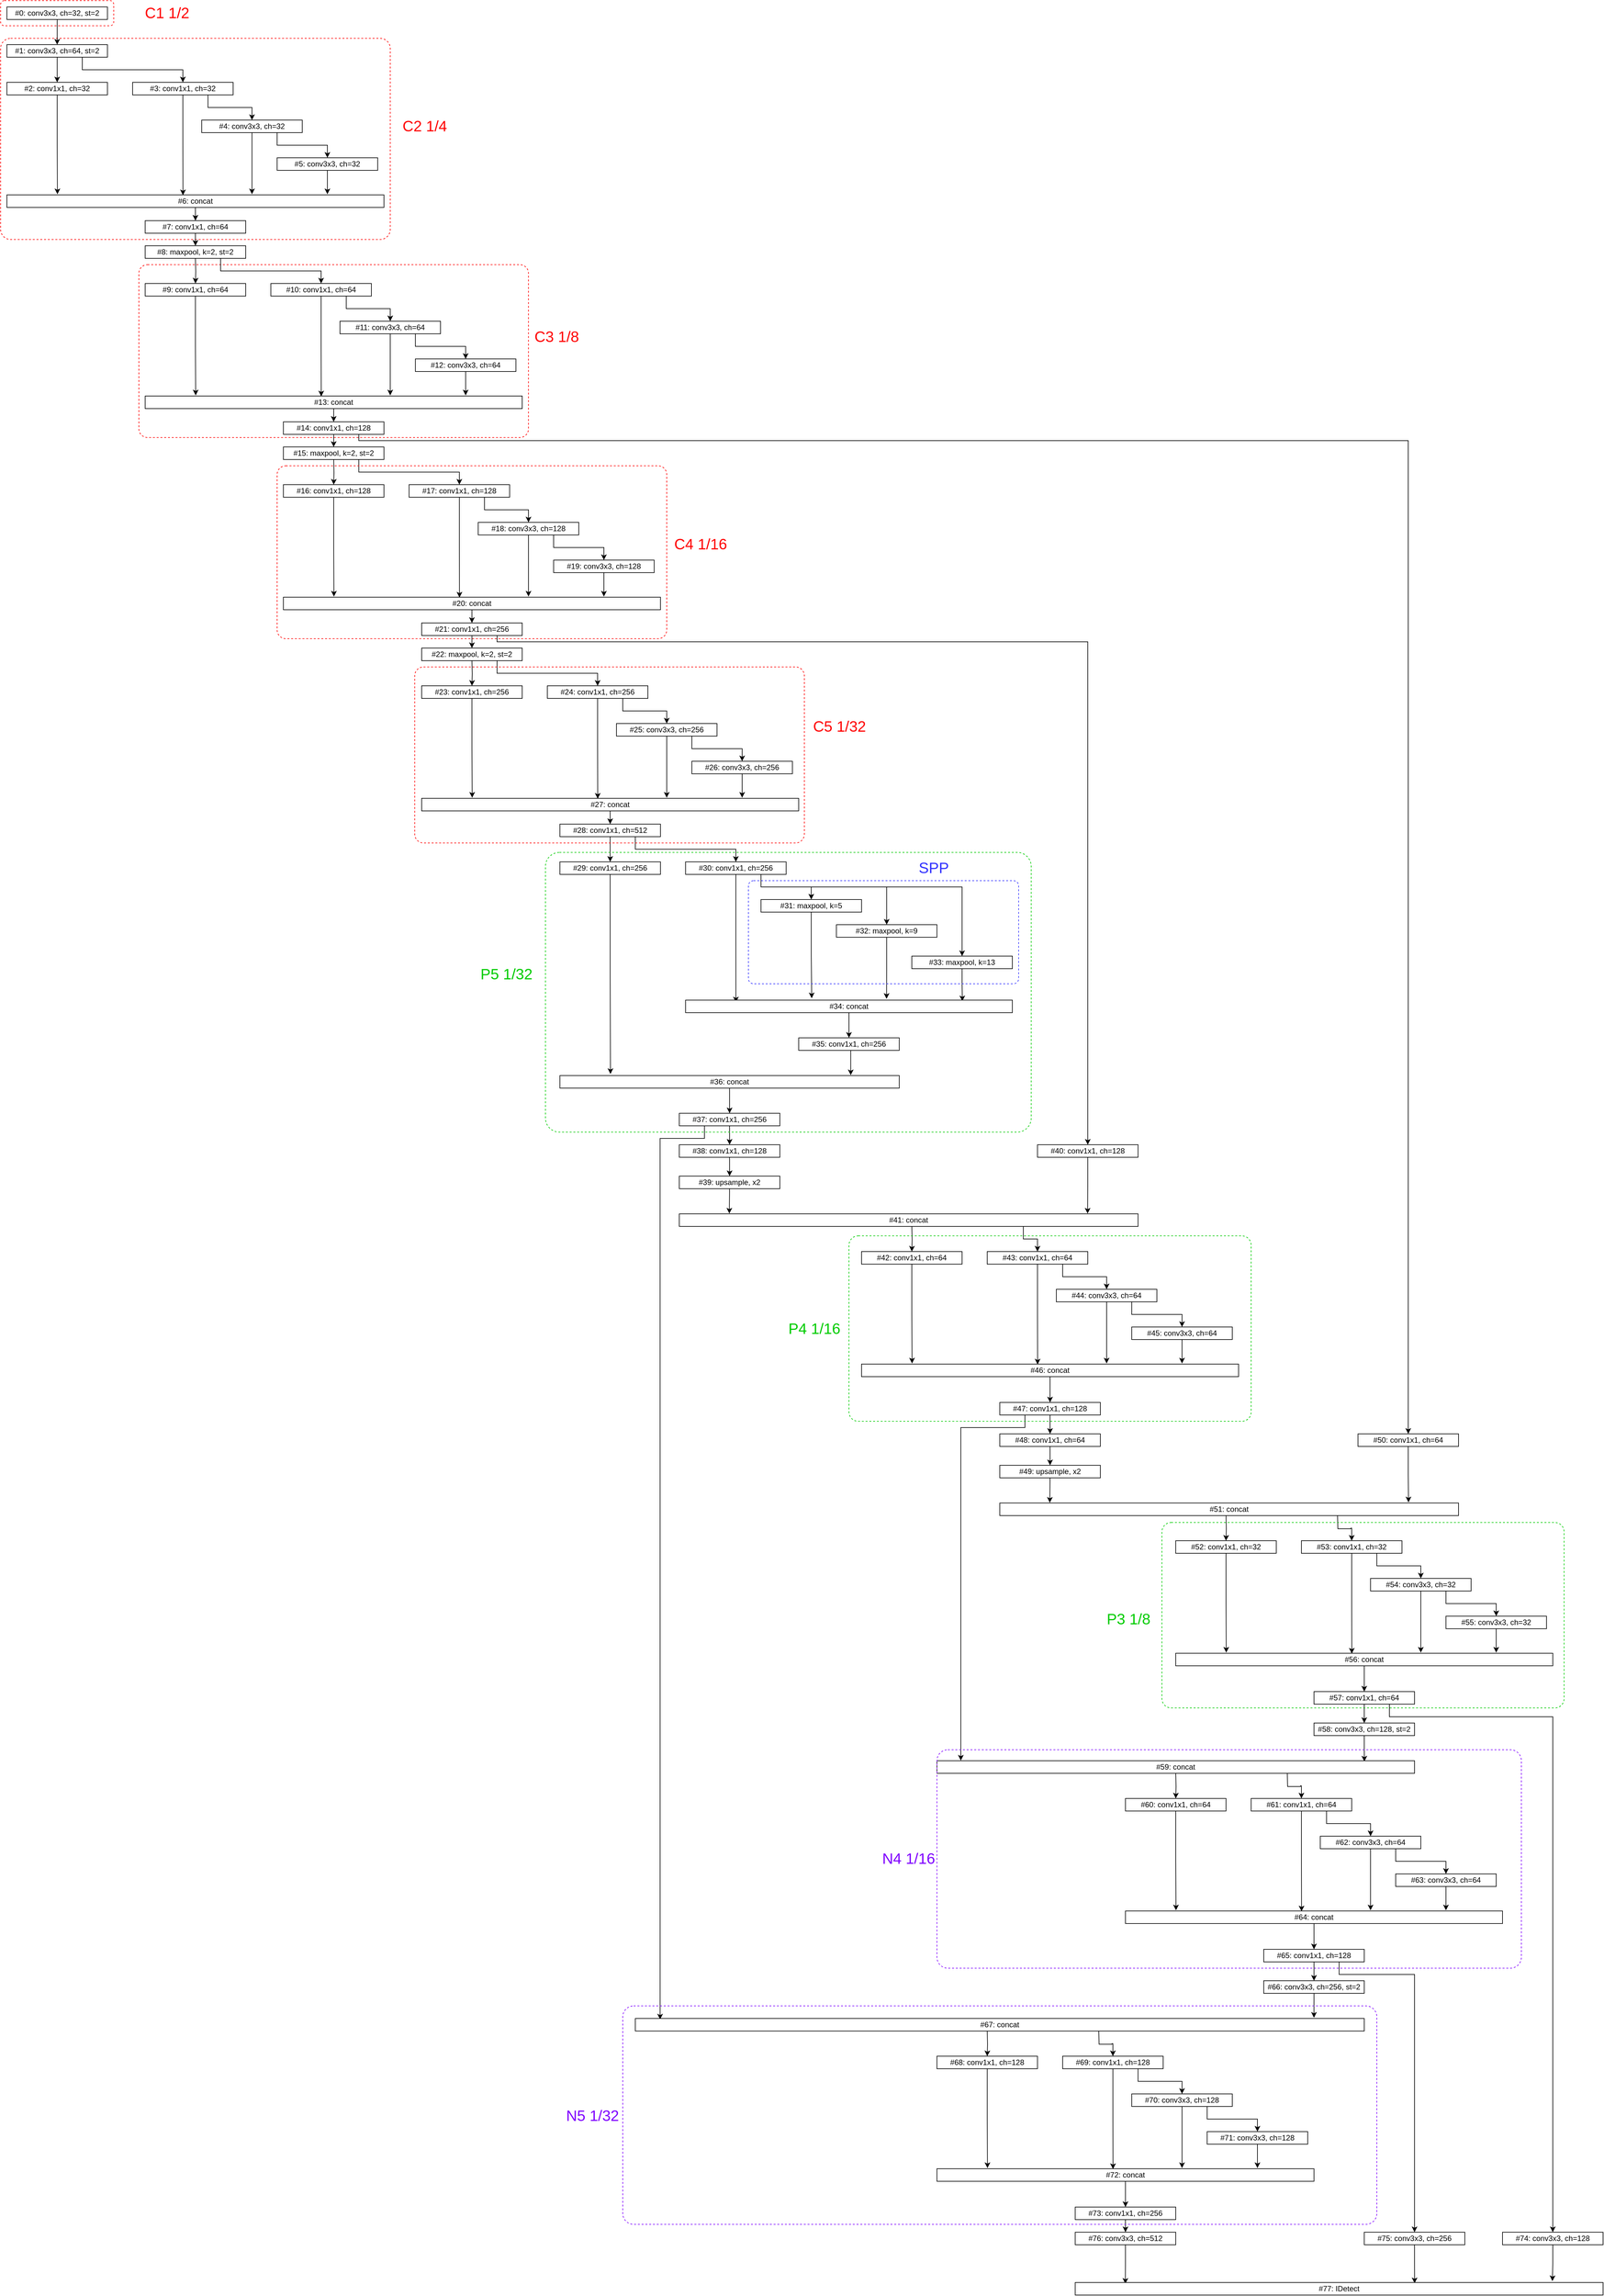 <mxfile version="20.1.1" type="github">
  <diagram id="6a731a19-8d31-9384-78a2-239565b7b9f0" name="Page-1">
    <mxGraphModel dx="2214" dy="1193" grid="1" gridSize="10" guides="1" tooltips="1" connect="1" arrows="1" fold="1" page="1" pageScale="1" pageWidth="1169" pageHeight="827" background="none" math="0" shadow="0">
      <root>
        <mxCell id="0" />
        <mxCell id="1" parent="0" />
        <mxCell id="f2suV1up_wErrJ2xMtHf-1989" value="" style="rounded=1;whiteSpace=wrap;html=1;fillColor=none;strokeColor=#FF0000;dashed=1;arcSize=5;" vertex="1" parent="1">
          <mxGeometry x="250" y="450" width="620" height="275" as="geometry" />
        </mxCell>
        <mxCell id="f2suV1up_wErrJ2xMtHf-1982" value="" style="rounded=1;whiteSpace=wrap;html=1;fillColor=none;strokeColor=#FF0000;dashed=1;" vertex="1" parent="1">
          <mxGeometry x="30" y="30" width="180" height="40" as="geometry" />
        </mxCell>
        <mxCell id="f2suV1up_wErrJ2xMtHf-1984" value="" style="rounded=1;whiteSpace=wrap;html=1;fillColor=none;strokeColor=#FF0000;dashed=1;arcSize=5;" vertex="1" parent="1">
          <mxGeometry x="30" y="90" width="620" height="320" as="geometry" />
        </mxCell>
        <mxCell id="f2suV1up_wErrJ2xMtHf-1782" style="edgeStyle=orthogonalEdgeStyle;rounded=0;orthogonalLoop=1;jettySize=auto;html=1;exitX=0.5;exitY=1;exitDx=0;exitDy=0;entryX=0.5;entryY=0;entryDx=0;entryDy=0;" edge="1" parent="1" source="f2suV1up_wErrJ2xMtHf-1779" target="f2suV1up_wErrJ2xMtHf-1780">
          <mxGeometry relative="1" as="geometry" />
        </mxCell>
        <mxCell id="f2suV1up_wErrJ2xMtHf-1779" value="#0: conv3x3, ch=32, st=2" style="rounded=0;whiteSpace=wrap;html=1;" vertex="1" parent="1">
          <mxGeometry x="40" y="40" width="160" height="20" as="geometry" />
        </mxCell>
        <mxCell id="f2suV1up_wErrJ2xMtHf-1783" style="edgeStyle=orthogonalEdgeStyle;rounded=0;orthogonalLoop=1;jettySize=auto;html=1;exitX=0.5;exitY=1;exitDx=0;exitDy=0;entryX=0.5;entryY=0;entryDx=0;entryDy=0;" edge="1" parent="1" source="f2suV1up_wErrJ2xMtHf-1780" target="f2suV1up_wErrJ2xMtHf-1781">
          <mxGeometry relative="1" as="geometry" />
        </mxCell>
        <mxCell id="f2suV1up_wErrJ2xMtHf-1988" style="edgeStyle=orthogonalEdgeStyle;rounded=0;orthogonalLoop=1;jettySize=auto;html=1;exitX=0.75;exitY=1;exitDx=0;exitDy=0;entryX=0.5;entryY=0;entryDx=0;entryDy=0;fontSize=24;fontColor=#FF0000;" edge="1" parent="1" source="f2suV1up_wErrJ2xMtHf-1780" target="f2suV1up_wErrJ2xMtHf-1784">
          <mxGeometry relative="1" as="geometry" />
        </mxCell>
        <mxCell id="f2suV1up_wErrJ2xMtHf-1780" value="#1: conv3x3, ch=64, st=2" style="rounded=0;whiteSpace=wrap;html=1;" vertex="1" parent="1">
          <mxGeometry x="40" y="100" width="160" height="20" as="geometry" />
        </mxCell>
        <mxCell id="f2suV1up_wErrJ2xMtHf-1796" style="edgeStyle=orthogonalEdgeStyle;rounded=0;orthogonalLoop=1;jettySize=auto;html=1;exitX=0.5;exitY=1;exitDx=0;exitDy=0;entryX=0.134;entryY=-0.05;entryDx=0;entryDy=0;entryPerimeter=0;" edge="1" parent="1" source="f2suV1up_wErrJ2xMtHf-1781" target="f2suV1up_wErrJ2xMtHf-1792">
          <mxGeometry relative="1" as="geometry" />
        </mxCell>
        <mxCell id="f2suV1up_wErrJ2xMtHf-1781" value="#2: conv1x1, ch=32" style="rounded=0;whiteSpace=wrap;html=1;" vertex="1" parent="1">
          <mxGeometry x="40" y="160" width="160" height="20" as="geometry" />
        </mxCell>
        <mxCell id="f2suV1up_wErrJ2xMtHf-1790" style="edgeStyle=orthogonalEdgeStyle;rounded=0;orthogonalLoop=1;jettySize=auto;html=1;exitX=0.75;exitY=1;exitDx=0;exitDy=0;entryX=0.5;entryY=0;entryDx=0;entryDy=0;" edge="1" parent="1" source="f2suV1up_wErrJ2xMtHf-1784" target="f2suV1up_wErrJ2xMtHf-1788">
          <mxGeometry relative="1" as="geometry" />
        </mxCell>
        <mxCell id="f2suV1up_wErrJ2xMtHf-1797" style="edgeStyle=orthogonalEdgeStyle;rounded=0;orthogonalLoop=1;jettySize=auto;html=1;exitX=0.5;exitY=1;exitDx=0;exitDy=0;entryX=0.467;entryY=0.03;entryDx=0;entryDy=0;entryPerimeter=0;" edge="1" parent="1" source="f2suV1up_wErrJ2xMtHf-1784" target="f2suV1up_wErrJ2xMtHf-1792">
          <mxGeometry relative="1" as="geometry" />
        </mxCell>
        <mxCell id="f2suV1up_wErrJ2xMtHf-1784" value="#3: conv1x1, ch=32" style="rounded=0;whiteSpace=wrap;html=1;" vertex="1" parent="1">
          <mxGeometry x="240" y="160" width="160" height="20" as="geometry" />
        </mxCell>
        <mxCell id="f2suV1up_wErrJ2xMtHf-1791" style="edgeStyle=orthogonalEdgeStyle;rounded=0;orthogonalLoop=1;jettySize=auto;html=1;exitX=0.75;exitY=1;exitDx=0;exitDy=0;entryX=0.5;entryY=0;entryDx=0;entryDy=0;" edge="1" parent="1" source="f2suV1up_wErrJ2xMtHf-1788" target="f2suV1up_wErrJ2xMtHf-1789">
          <mxGeometry relative="1" as="geometry" />
        </mxCell>
        <mxCell id="f2suV1up_wErrJ2xMtHf-1798" style="edgeStyle=orthogonalEdgeStyle;rounded=0;orthogonalLoop=1;jettySize=auto;html=1;exitX=0.5;exitY=1;exitDx=0;exitDy=0;entryX=0.65;entryY=-0.05;entryDx=0;entryDy=0;entryPerimeter=0;" edge="1" parent="1" source="f2suV1up_wErrJ2xMtHf-1788" target="f2suV1up_wErrJ2xMtHf-1792">
          <mxGeometry relative="1" as="geometry" />
        </mxCell>
        <mxCell id="f2suV1up_wErrJ2xMtHf-1788" value="#4: conv3x3, ch=32" style="rounded=0;whiteSpace=wrap;html=1;" vertex="1" parent="1">
          <mxGeometry x="350" y="220" width="160" height="20" as="geometry" />
        </mxCell>
        <mxCell id="f2suV1up_wErrJ2xMtHf-1799" style="edgeStyle=orthogonalEdgeStyle;rounded=0;orthogonalLoop=1;jettySize=auto;html=1;exitX=0.5;exitY=1;exitDx=0;exitDy=0;entryX=0.85;entryY=-0.05;entryDx=0;entryDy=0;entryPerimeter=0;" edge="1" parent="1" source="f2suV1up_wErrJ2xMtHf-1789" target="f2suV1up_wErrJ2xMtHf-1792">
          <mxGeometry relative="1" as="geometry" />
        </mxCell>
        <mxCell id="f2suV1up_wErrJ2xMtHf-1789" value="#5: conv3x3, ch=32" style="rounded=0;whiteSpace=wrap;html=1;" vertex="1" parent="1">
          <mxGeometry x="470" y="280" width="160" height="20" as="geometry" />
        </mxCell>
        <mxCell id="f2suV1up_wErrJ2xMtHf-1801" style="edgeStyle=orthogonalEdgeStyle;rounded=0;orthogonalLoop=1;jettySize=auto;html=1;exitX=0.5;exitY=1;exitDx=0;exitDy=0;entryX=0.5;entryY=0;entryDx=0;entryDy=0;" edge="1" parent="1" source="f2suV1up_wErrJ2xMtHf-1792" target="f2suV1up_wErrJ2xMtHf-1800">
          <mxGeometry relative="1" as="geometry" />
        </mxCell>
        <mxCell id="f2suV1up_wErrJ2xMtHf-1792" value="#6: concat" style="rounded=0;whiteSpace=wrap;html=1;" vertex="1" parent="1">
          <mxGeometry x="40" y="339" width="600" height="20" as="geometry" />
        </mxCell>
        <mxCell id="f2suV1up_wErrJ2xMtHf-1803" style="edgeStyle=orthogonalEdgeStyle;rounded=0;orthogonalLoop=1;jettySize=auto;html=1;exitX=0.5;exitY=1;exitDx=0;exitDy=0;entryX=0.5;entryY=0;entryDx=0;entryDy=0;" edge="1" parent="1" source="f2suV1up_wErrJ2xMtHf-1800" target="f2suV1up_wErrJ2xMtHf-1802">
          <mxGeometry relative="1" as="geometry" />
        </mxCell>
        <mxCell id="f2suV1up_wErrJ2xMtHf-1800" value="#7: conv1x1, ch=64" style="rounded=0;whiteSpace=wrap;html=1;" vertex="1" parent="1">
          <mxGeometry x="260" y="380" width="160" height="20" as="geometry" />
        </mxCell>
        <mxCell id="f2suV1up_wErrJ2xMtHf-1802" value="#8: maxpool, k=2, st=2" style="rounded=0;whiteSpace=wrap;html=1;" vertex="1" parent="1">
          <mxGeometry x="260" y="420" width="160" height="20" as="geometry" />
        </mxCell>
        <mxCell id="f2suV1up_wErrJ2xMtHf-1804" style="edgeStyle=orthogonalEdgeStyle;rounded=0;orthogonalLoop=1;jettySize=auto;html=1;exitX=0.5;exitY=1;exitDx=0;exitDy=0;entryX=0.5;entryY=0;entryDx=0;entryDy=0;" edge="1" parent="1" target="f2suV1up_wErrJ2xMtHf-1807">
          <mxGeometry relative="1" as="geometry">
            <mxPoint x="340" y="440" as="sourcePoint" />
          </mxGeometry>
        </mxCell>
        <mxCell id="f2suV1up_wErrJ2xMtHf-1805" style="edgeStyle=orthogonalEdgeStyle;rounded=0;orthogonalLoop=1;jettySize=auto;html=1;exitX=0.75;exitY=1;exitDx=0;exitDy=0;" edge="1" parent="1" target="f2suV1up_wErrJ2xMtHf-1810" source="f2suV1up_wErrJ2xMtHf-1802">
          <mxGeometry relative="1" as="geometry">
            <mxPoint x="370" y="460" as="sourcePoint" />
          </mxGeometry>
        </mxCell>
        <mxCell id="f2suV1up_wErrJ2xMtHf-1806" style="edgeStyle=orthogonalEdgeStyle;rounded=0;orthogonalLoop=1;jettySize=auto;html=1;exitX=0.5;exitY=1;exitDx=0;exitDy=0;entryX=0.134;entryY=-0.05;entryDx=0;entryDy=0;entryPerimeter=0;" edge="1" parent="1" source="f2suV1up_wErrJ2xMtHf-1807" target="f2suV1up_wErrJ2xMtHf-1817">
          <mxGeometry relative="1" as="geometry" />
        </mxCell>
        <mxCell id="f2suV1up_wErrJ2xMtHf-1807" value="#9: conv1x1, ch=64" style="rounded=0;whiteSpace=wrap;html=1;" vertex="1" parent="1">
          <mxGeometry x="260" y="480" width="160" height="20" as="geometry" />
        </mxCell>
        <mxCell id="f2suV1up_wErrJ2xMtHf-1808" style="edgeStyle=orthogonalEdgeStyle;rounded=0;orthogonalLoop=1;jettySize=auto;html=1;exitX=0.75;exitY=1;exitDx=0;exitDy=0;entryX=0.5;entryY=0;entryDx=0;entryDy=0;" edge="1" parent="1" source="f2suV1up_wErrJ2xMtHf-1810" target="f2suV1up_wErrJ2xMtHf-1813">
          <mxGeometry relative="1" as="geometry" />
        </mxCell>
        <mxCell id="f2suV1up_wErrJ2xMtHf-1809" style="edgeStyle=orthogonalEdgeStyle;rounded=0;orthogonalLoop=1;jettySize=auto;html=1;exitX=0.5;exitY=1;exitDx=0;exitDy=0;entryX=0.467;entryY=0.03;entryDx=0;entryDy=0;entryPerimeter=0;" edge="1" parent="1" source="f2suV1up_wErrJ2xMtHf-1810" target="f2suV1up_wErrJ2xMtHf-1817">
          <mxGeometry relative="1" as="geometry" />
        </mxCell>
        <mxCell id="f2suV1up_wErrJ2xMtHf-1810" value="#10: conv1x1, ch=64" style="rounded=0;whiteSpace=wrap;html=1;" vertex="1" parent="1">
          <mxGeometry x="460" y="480" width="160" height="20" as="geometry" />
        </mxCell>
        <mxCell id="f2suV1up_wErrJ2xMtHf-1811" style="edgeStyle=orthogonalEdgeStyle;rounded=0;orthogonalLoop=1;jettySize=auto;html=1;exitX=0.75;exitY=1;exitDx=0;exitDy=0;entryX=0.5;entryY=0;entryDx=0;entryDy=0;" edge="1" parent="1" source="f2suV1up_wErrJ2xMtHf-1813" target="f2suV1up_wErrJ2xMtHf-1815">
          <mxGeometry relative="1" as="geometry" />
        </mxCell>
        <mxCell id="f2suV1up_wErrJ2xMtHf-1812" style="edgeStyle=orthogonalEdgeStyle;rounded=0;orthogonalLoop=1;jettySize=auto;html=1;exitX=0.5;exitY=1;exitDx=0;exitDy=0;entryX=0.65;entryY=-0.05;entryDx=0;entryDy=0;entryPerimeter=0;" edge="1" parent="1" source="f2suV1up_wErrJ2xMtHf-1813" target="f2suV1up_wErrJ2xMtHf-1817">
          <mxGeometry relative="1" as="geometry" />
        </mxCell>
        <mxCell id="f2suV1up_wErrJ2xMtHf-1813" value="#11: conv3x3, ch=64" style="rounded=0;whiteSpace=wrap;html=1;" vertex="1" parent="1">
          <mxGeometry x="570" y="540" width="160" height="20" as="geometry" />
        </mxCell>
        <mxCell id="f2suV1up_wErrJ2xMtHf-1814" style="edgeStyle=orthogonalEdgeStyle;rounded=0;orthogonalLoop=1;jettySize=auto;html=1;exitX=0.5;exitY=1;exitDx=0;exitDy=0;entryX=0.85;entryY=-0.05;entryDx=0;entryDy=0;entryPerimeter=0;" edge="1" parent="1" source="f2suV1up_wErrJ2xMtHf-1815" target="f2suV1up_wErrJ2xMtHf-1817">
          <mxGeometry relative="1" as="geometry" />
        </mxCell>
        <mxCell id="f2suV1up_wErrJ2xMtHf-1815" value="#12: conv3x3, ch=64" style="rounded=0;whiteSpace=wrap;html=1;" vertex="1" parent="1">
          <mxGeometry x="690" y="600" width="160" height="20" as="geometry" />
        </mxCell>
        <mxCell id="f2suV1up_wErrJ2xMtHf-1816" style="edgeStyle=orthogonalEdgeStyle;rounded=0;orthogonalLoop=1;jettySize=auto;html=1;exitX=0.5;exitY=1;exitDx=0;exitDy=0;entryX=0.5;entryY=0;entryDx=0;entryDy=0;" edge="1" parent="1" source="f2suV1up_wErrJ2xMtHf-1817" target="f2suV1up_wErrJ2xMtHf-1818">
          <mxGeometry relative="1" as="geometry" />
        </mxCell>
        <mxCell id="f2suV1up_wErrJ2xMtHf-1817" value="#13: concat" style="rounded=0;whiteSpace=wrap;html=1;" vertex="1" parent="1">
          <mxGeometry x="260" y="659" width="600" height="20" as="geometry" />
        </mxCell>
        <mxCell id="f2suV1up_wErrJ2xMtHf-1913" style="edgeStyle=orthogonalEdgeStyle;rounded=0;orthogonalLoop=1;jettySize=auto;html=1;exitX=0.75;exitY=1;exitDx=0;exitDy=0;entryX=0.5;entryY=0;entryDx=0;entryDy=0;" edge="1" parent="1" source="f2suV1up_wErrJ2xMtHf-1818" target="f2suV1up_wErrJ2xMtHf-1912">
          <mxGeometry relative="1" as="geometry">
            <Array as="points">
              <mxPoint x="600" y="730" />
              <mxPoint x="2270" y="730" />
            </Array>
          </mxGeometry>
        </mxCell>
        <mxCell id="f2suV1up_wErrJ2xMtHf-1818" value="#14: conv1x1, ch=128" style="rounded=0;whiteSpace=wrap;html=1;" vertex="1" parent="1">
          <mxGeometry x="480" y="700" width="160" height="20" as="geometry" />
        </mxCell>
        <mxCell id="f2suV1up_wErrJ2xMtHf-1819" style="edgeStyle=orthogonalEdgeStyle;rounded=0;orthogonalLoop=1;jettySize=auto;html=1;exitX=0.5;exitY=1;exitDx=0;exitDy=0;entryX=0.5;entryY=0;entryDx=0;entryDy=0;" edge="1" parent="1" target="f2suV1up_wErrJ2xMtHf-1820">
          <mxGeometry relative="1" as="geometry">
            <mxPoint x="550" y="720" as="sourcePoint" />
          </mxGeometry>
        </mxCell>
        <mxCell id="f2suV1up_wErrJ2xMtHf-1820" value="#15: maxpool, k=2, st=2" style="rounded=0;whiteSpace=wrap;html=1;" vertex="1" parent="1">
          <mxGeometry x="480" y="740" width="160" height="20" as="geometry" />
        </mxCell>
        <mxCell id="f2suV1up_wErrJ2xMtHf-1821" style="edgeStyle=orthogonalEdgeStyle;rounded=0;orthogonalLoop=1;jettySize=auto;html=1;exitX=0.5;exitY=1;exitDx=0;exitDy=0;entryX=0.5;entryY=0;entryDx=0;entryDy=0;" edge="1" parent="1" target="f2suV1up_wErrJ2xMtHf-1824">
          <mxGeometry relative="1" as="geometry">
            <mxPoint x="560" y="760" as="sourcePoint" />
          </mxGeometry>
        </mxCell>
        <mxCell id="f2suV1up_wErrJ2xMtHf-1822" style="edgeStyle=orthogonalEdgeStyle;rounded=0;orthogonalLoop=1;jettySize=auto;html=1;exitX=0.75;exitY=1;exitDx=0;exitDy=0;" edge="1" parent="1" source="f2suV1up_wErrJ2xMtHf-1820" target="f2suV1up_wErrJ2xMtHf-1827">
          <mxGeometry relative="1" as="geometry">
            <mxPoint x="590" y="780" as="sourcePoint" />
          </mxGeometry>
        </mxCell>
        <mxCell id="f2suV1up_wErrJ2xMtHf-1823" style="edgeStyle=orthogonalEdgeStyle;rounded=0;orthogonalLoop=1;jettySize=auto;html=1;exitX=0.5;exitY=1;exitDx=0;exitDy=0;entryX=0.134;entryY=-0.05;entryDx=0;entryDy=0;entryPerimeter=0;" edge="1" parent="1" source="f2suV1up_wErrJ2xMtHf-1824" target="f2suV1up_wErrJ2xMtHf-1834">
          <mxGeometry relative="1" as="geometry" />
        </mxCell>
        <mxCell id="f2suV1up_wErrJ2xMtHf-1824" value="#16: conv1x1, ch=128" style="rounded=0;whiteSpace=wrap;html=1;" vertex="1" parent="1">
          <mxGeometry x="480" y="800" width="160" height="20" as="geometry" />
        </mxCell>
        <mxCell id="f2suV1up_wErrJ2xMtHf-1825" style="edgeStyle=orthogonalEdgeStyle;rounded=0;orthogonalLoop=1;jettySize=auto;html=1;exitX=0.75;exitY=1;exitDx=0;exitDy=0;entryX=0.5;entryY=0;entryDx=0;entryDy=0;" edge="1" parent="1" source="f2suV1up_wErrJ2xMtHf-1827" target="f2suV1up_wErrJ2xMtHf-1830">
          <mxGeometry relative="1" as="geometry" />
        </mxCell>
        <mxCell id="f2suV1up_wErrJ2xMtHf-1826" style="edgeStyle=orthogonalEdgeStyle;rounded=0;orthogonalLoop=1;jettySize=auto;html=1;exitX=0.5;exitY=1;exitDx=0;exitDy=0;entryX=0.467;entryY=0.03;entryDx=0;entryDy=0;entryPerimeter=0;" edge="1" parent="1" source="f2suV1up_wErrJ2xMtHf-1827" target="f2suV1up_wErrJ2xMtHf-1834">
          <mxGeometry relative="1" as="geometry" />
        </mxCell>
        <mxCell id="f2suV1up_wErrJ2xMtHf-1827" value="#17: conv1x1, ch=128" style="rounded=0;whiteSpace=wrap;html=1;" vertex="1" parent="1">
          <mxGeometry x="680" y="800" width="160" height="20" as="geometry" />
        </mxCell>
        <mxCell id="f2suV1up_wErrJ2xMtHf-1828" style="edgeStyle=orthogonalEdgeStyle;rounded=0;orthogonalLoop=1;jettySize=auto;html=1;exitX=0.75;exitY=1;exitDx=0;exitDy=0;entryX=0.5;entryY=0;entryDx=0;entryDy=0;" edge="1" parent="1" source="f2suV1up_wErrJ2xMtHf-1830" target="f2suV1up_wErrJ2xMtHf-1832">
          <mxGeometry relative="1" as="geometry" />
        </mxCell>
        <mxCell id="f2suV1up_wErrJ2xMtHf-1829" style="edgeStyle=orthogonalEdgeStyle;rounded=0;orthogonalLoop=1;jettySize=auto;html=1;exitX=0.5;exitY=1;exitDx=0;exitDy=0;entryX=0.65;entryY=-0.05;entryDx=0;entryDy=0;entryPerimeter=0;" edge="1" parent="1" source="f2suV1up_wErrJ2xMtHf-1830" target="f2suV1up_wErrJ2xMtHf-1834">
          <mxGeometry relative="1" as="geometry" />
        </mxCell>
        <mxCell id="f2suV1up_wErrJ2xMtHf-1830" value="#18: conv3x3, ch=128" style="rounded=0;whiteSpace=wrap;html=1;" vertex="1" parent="1">
          <mxGeometry x="790" y="860" width="160" height="20" as="geometry" />
        </mxCell>
        <mxCell id="f2suV1up_wErrJ2xMtHf-1831" style="edgeStyle=orthogonalEdgeStyle;rounded=0;orthogonalLoop=1;jettySize=auto;html=1;exitX=0.5;exitY=1;exitDx=0;exitDy=0;entryX=0.85;entryY=-0.05;entryDx=0;entryDy=0;entryPerimeter=0;" edge="1" parent="1" source="f2suV1up_wErrJ2xMtHf-1832" target="f2suV1up_wErrJ2xMtHf-1834">
          <mxGeometry relative="1" as="geometry" />
        </mxCell>
        <mxCell id="f2suV1up_wErrJ2xMtHf-1832" value="#19: conv3x3, ch=128" style="rounded=0;whiteSpace=wrap;html=1;" vertex="1" parent="1">
          <mxGeometry x="910" y="920" width="160" height="20" as="geometry" />
        </mxCell>
        <mxCell id="f2suV1up_wErrJ2xMtHf-1833" style="edgeStyle=orthogonalEdgeStyle;rounded=0;orthogonalLoop=1;jettySize=auto;html=1;exitX=0.5;exitY=1;exitDx=0;exitDy=0;entryX=0.5;entryY=0;entryDx=0;entryDy=0;" edge="1" parent="1" source="f2suV1up_wErrJ2xMtHf-1834" target="f2suV1up_wErrJ2xMtHf-1835">
          <mxGeometry relative="1" as="geometry" />
        </mxCell>
        <mxCell id="f2suV1up_wErrJ2xMtHf-1834" value="#20: concat" style="rounded=0;whiteSpace=wrap;html=1;" vertex="1" parent="1">
          <mxGeometry x="480" y="979" width="600" height="20" as="geometry" />
        </mxCell>
        <mxCell id="f2suV1up_wErrJ2xMtHf-1885" style="edgeStyle=orthogonalEdgeStyle;rounded=0;orthogonalLoop=1;jettySize=auto;html=1;exitX=0.75;exitY=1;exitDx=0;exitDy=0;entryX=0.5;entryY=0;entryDx=0;entryDy=0;" edge="1" parent="1" source="f2suV1up_wErrJ2xMtHf-1835" target="f2suV1up_wErrJ2xMtHf-1884">
          <mxGeometry relative="1" as="geometry">
            <Array as="points">
              <mxPoint x="820" y="1050" />
              <mxPoint x="1760" y="1050" />
            </Array>
          </mxGeometry>
        </mxCell>
        <mxCell id="f2suV1up_wErrJ2xMtHf-1835" value="#21: conv1x1, ch=256" style="rounded=0;whiteSpace=wrap;html=1;" vertex="1" parent="1">
          <mxGeometry x="700" y="1020" width="160" height="20" as="geometry" />
        </mxCell>
        <mxCell id="f2suV1up_wErrJ2xMtHf-1836" style="edgeStyle=orthogonalEdgeStyle;rounded=0;orthogonalLoop=1;jettySize=auto;html=1;exitX=0.5;exitY=1;exitDx=0;exitDy=0;entryX=0.5;entryY=0;entryDx=0;entryDy=0;" edge="1" parent="1" target="f2suV1up_wErrJ2xMtHf-1837">
          <mxGeometry relative="1" as="geometry">
            <mxPoint x="770" y="1040" as="sourcePoint" />
          </mxGeometry>
        </mxCell>
        <mxCell id="f2suV1up_wErrJ2xMtHf-1837" value="#22: maxpool, k=2, st=2" style="rounded=0;whiteSpace=wrap;html=1;" vertex="1" parent="1">
          <mxGeometry x="700" y="1060" width="160" height="20" as="geometry" />
        </mxCell>
        <mxCell id="f2suV1up_wErrJ2xMtHf-1838" style="edgeStyle=orthogonalEdgeStyle;rounded=0;orthogonalLoop=1;jettySize=auto;html=1;exitX=0.5;exitY=1;exitDx=0;exitDy=0;entryX=0.5;entryY=0;entryDx=0;entryDy=0;" edge="1" parent="1" target="f2suV1up_wErrJ2xMtHf-1841">
          <mxGeometry relative="1" as="geometry">
            <mxPoint x="780" y="1080" as="sourcePoint" />
          </mxGeometry>
        </mxCell>
        <mxCell id="f2suV1up_wErrJ2xMtHf-1839" style="edgeStyle=orthogonalEdgeStyle;rounded=0;orthogonalLoop=1;jettySize=auto;html=1;exitX=0.75;exitY=1;exitDx=0;exitDy=0;" edge="1" parent="1" source="f2suV1up_wErrJ2xMtHf-1837" target="f2suV1up_wErrJ2xMtHf-1844">
          <mxGeometry relative="1" as="geometry">
            <mxPoint x="810" y="1100" as="sourcePoint" />
          </mxGeometry>
        </mxCell>
        <mxCell id="f2suV1up_wErrJ2xMtHf-1840" style="edgeStyle=orthogonalEdgeStyle;rounded=0;orthogonalLoop=1;jettySize=auto;html=1;exitX=0.5;exitY=1;exitDx=0;exitDy=0;entryX=0.134;entryY=-0.05;entryDx=0;entryDy=0;entryPerimeter=0;" edge="1" parent="1" source="f2suV1up_wErrJ2xMtHf-1841" target="f2suV1up_wErrJ2xMtHf-1851">
          <mxGeometry relative="1" as="geometry" />
        </mxCell>
        <mxCell id="f2suV1up_wErrJ2xMtHf-1841" value="#23: conv1x1, ch=256" style="rounded=0;whiteSpace=wrap;html=1;" vertex="1" parent="1">
          <mxGeometry x="700" y="1120" width="160" height="20" as="geometry" />
        </mxCell>
        <mxCell id="f2suV1up_wErrJ2xMtHf-1842" style="edgeStyle=orthogonalEdgeStyle;rounded=0;orthogonalLoop=1;jettySize=auto;html=1;exitX=0.75;exitY=1;exitDx=0;exitDy=0;entryX=0.5;entryY=0;entryDx=0;entryDy=0;" edge="1" parent="1" source="f2suV1up_wErrJ2xMtHf-1844" target="f2suV1up_wErrJ2xMtHf-1847">
          <mxGeometry relative="1" as="geometry" />
        </mxCell>
        <mxCell id="f2suV1up_wErrJ2xMtHf-1843" style="edgeStyle=orthogonalEdgeStyle;rounded=0;orthogonalLoop=1;jettySize=auto;html=1;exitX=0.5;exitY=1;exitDx=0;exitDy=0;entryX=0.467;entryY=0.03;entryDx=0;entryDy=0;entryPerimeter=0;" edge="1" parent="1" source="f2suV1up_wErrJ2xMtHf-1844" target="f2suV1up_wErrJ2xMtHf-1851">
          <mxGeometry relative="1" as="geometry" />
        </mxCell>
        <mxCell id="f2suV1up_wErrJ2xMtHf-1844" value="#24: conv1x1, ch=256" style="rounded=0;whiteSpace=wrap;html=1;" vertex="1" parent="1">
          <mxGeometry x="900" y="1120" width="160" height="20" as="geometry" />
        </mxCell>
        <mxCell id="f2suV1up_wErrJ2xMtHf-1845" style="edgeStyle=orthogonalEdgeStyle;rounded=0;orthogonalLoop=1;jettySize=auto;html=1;exitX=0.75;exitY=1;exitDx=0;exitDy=0;entryX=0.5;entryY=0;entryDx=0;entryDy=0;" edge="1" parent="1" source="f2suV1up_wErrJ2xMtHf-1847" target="f2suV1up_wErrJ2xMtHf-1849">
          <mxGeometry relative="1" as="geometry" />
        </mxCell>
        <mxCell id="f2suV1up_wErrJ2xMtHf-1846" style="edgeStyle=orthogonalEdgeStyle;rounded=0;orthogonalLoop=1;jettySize=auto;html=1;exitX=0.5;exitY=1;exitDx=0;exitDy=0;entryX=0.65;entryY=-0.05;entryDx=0;entryDy=0;entryPerimeter=0;" edge="1" parent="1" source="f2suV1up_wErrJ2xMtHf-1847" target="f2suV1up_wErrJ2xMtHf-1851">
          <mxGeometry relative="1" as="geometry" />
        </mxCell>
        <mxCell id="f2suV1up_wErrJ2xMtHf-1847" value="#25: conv3x3, ch=256" style="rounded=0;whiteSpace=wrap;html=1;" vertex="1" parent="1">
          <mxGeometry x="1010" y="1180" width="160" height="20" as="geometry" />
        </mxCell>
        <mxCell id="f2suV1up_wErrJ2xMtHf-1848" style="edgeStyle=orthogonalEdgeStyle;rounded=0;orthogonalLoop=1;jettySize=auto;html=1;exitX=0.5;exitY=1;exitDx=0;exitDy=0;entryX=0.85;entryY=-0.05;entryDx=0;entryDy=0;entryPerimeter=0;" edge="1" parent="1" source="f2suV1up_wErrJ2xMtHf-1849" target="f2suV1up_wErrJ2xMtHf-1851">
          <mxGeometry relative="1" as="geometry" />
        </mxCell>
        <mxCell id="f2suV1up_wErrJ2xMtHf-1849" value="#26: conv3x3, ch=256" style="rounded=0;whiteSpace=wrap;html=1;" vertex="1" parent="1">
          <mxGeometry x="1130" y="1240" width="160" height="20" as="geometry" />
        </mxCell>
        <mxCell id="f2suV1up_wErrJ2xMtHf-1850" style="edgeStyle=orthogonalEdgeStyle;rounded=0;orthogonalLoop=1;jettySize=auto;html=1;exitX=0.5;exitY=1;exitDx=0;exitDy=0;entryX=0.5;entryY=0;entryDx=0;entryDy=0;" edge="1" parent="1" source="f2suV1up_wErrJ2xMtHf-1851" target="f2suV1up_wErrJ2xMtHf-1852">
          <mxGeometry relative="1" as="geometry" />
        </mxCell>
        <mxCell id="f2suV1up_wErrJ2xMtHf-1851" value="#27: concat" style="rounded=0;whiteSpace=wrap;html=1;" vertex="1" parent="1">
          <mxGeometry x="700" y="1299" width="600" height="20" as="geometry" />
        </mxCell>
        <mxCell id="f2suV1up_wErrJ2xMtHf-1855" style="edgeStyle=orthogonalEdgeStyle;rounded=0;orthogonalLoop=1;jettySize=auto;html=1;exitX=0.5;exitY=1;exitDx=0;exitDy=0;entryX=0.5;entryY=0;entryDx=0;entryDy=0;" edge="1" parent="1" source="f2suV1up_wErrJ2xMtHf-1852" target="f2suV1up_wErrJ2xMtHf-1853">
          <mxGeometry relative="1" as="geometry" />
        </mxCell>
        <mxCell id="f2suV1up_wErrJ2xMtHf-1856" style="edgeStyle=orthogonalEdgeStyle;rounded=0;orthogonalLoop=1;jettySize=auto;html=1;exitX=0.75;exitY=1;exitDx=0;exitDy=0;entryX=0.5;entryY=0;entryDx=0;entryDy=0;" edge="1" parent="1" source="f2suV1up_wErrJ2xMtHf-1852" target="f2suV1up_wErrJ2xMtHf-1854">
          <mxGeometry relative="1" as="geometry" />
        </mxCell>
        <mxCell id="f2suV1up_wErrJ2xMtHf-1852" value="#28: conv1x1, ch=512" style="rounded=0;whiteSpace=wrap;html=1;" vertex="1" parent="1">
          <mxGeometry x="920" y="1340" width="160" height="20" as="geometry" />
        </mxCell>
        <mxCell id="f2suV1up_wErrJ2xMtHf-1874" style="edgeStyle=orthogonalEdgeStyle;rounded=0;orthogonalLoop=1;jettySize=auto;html=1;exitX=0.5;exitY=1;exitDx=0;exitDy=0;entryX=0.149;entryY=-0.124;entryDx=0;entryDy=0;entryPerimeter=0;" edge="1" parent="1" source="f2suV1up_wErrJ2xMtHf-1853" target="f2suV1up_wErrJ2xMtHf-1873">
          <mxGeometry relative="1" as="geometry" />
        </mxCell>
        <mxCell id="f2suV1up_wErrJ2xMtHf-1853" value="#29: conv1x1, ch=256" style="rounded=0;whiteSpace=wrap;html=1;" vertex="1" parent="1">
          <mxGeometry x="920" y="1400" width="160" height="20" as="geometry" />
        </mxCell>
        <mxCell id="f2suV1up_wErrJ2xMtHf-1862" style="edgeStyle=orthogonalEdgeStyle;rounded=0;orthogonalLoop=1;jettySize=auto;html=1;exitX=0.75;exitY=1;exitDx=0;exitDy=0;entryX=0.5;entryY=0;entryDx=0;entryDy=0;" edge="1" parent="1" source="f2suV1up_wErrJ2xMtHf-1854" target="f2suV1up_wErrJ2xMtHf-1857">
          <mxGeometry relative="1" as="geometry" />
        </mxCell>
        <mxCell id="f2suV1up_wErrJ2xMtHf-1865" style="edgeStyle=orthogonalEdgeStyle;rounded=0;orthogonalLoop=1;jettySize=auto;html=1;exitX=0.75;exitY=1;exitDx=0;exitDy=0;" edge="1" parent="1" source="f2suV1up_wErrJ2xMtHf-1854" target="f2suV1up_wErrJ2xMtHf-1858">
          <mxGeometry relative="1" as="geometry">
            <Array as="points">
              <mxPoint x="1240" y="1440" />
              <mxPoint x="1560" y="1440" />
            </Array>
          </mxGeometry>
        </mxCell>
        <mxCell id="f2suV1up_wErrJ2xMtHf-1867" style="edgeStyle=orthogonalEdgeStyle;rounded=0;orthogonalLoop=1;jettySize=auto;html=1;exitX=0.5;exitY=1;exitDx=0;exitDy=0;entryX=0.154;entryY=0.182;entryDx=0;entryDy=0;entryPerimeter=0;" edge="1" parent="1" source="f2suV1up_wErrJ2xMtHf-1854" target="f2suV1up_wErrJ2xMtHf-1866">
          <mxGeometry relative="1" as="geometry" />
        </mxCell>
        <mxCell id="f2suV1up_wErrJ2xMtHf-1854" value="#30: conv1x1, ch=256" style="rounded=0;whiteSpace=wrap;html=1;" vertex="1" parent="1">
          <mxGeometry x="1120" y="1400" width="160" height="20" as="geometry" />
        </mxCell>
        <mxCell id="f2suV1up_wErrJ2xMtHf-1868" style="edgeStyle=orthogonalEdgeStyle;rounded=0;orthogonalLoop=1;jettySize=auto;html=1;exitX=0.5;exitY=1;exitDx=0;exitDy=0;entryX=0.386;entryY=-0.147;entryDx=0;entryDy=0;entryPerimeter=0;" edge="1" parent="1" source="f2suV1up_wErrJ2xMtHf-1857" target="f2suV1up_wErrJ2xMtHf-1866">
          <mxGeometry relative="1" as="geometry" />
        </mxCell>
        <mxCell id="f2suV1up_wErrJ2xMtHf-1857" value="#31: maxpool, k=5" style="rounded=0;whiteSpace=wrap;html=1;" vertex="1" parent="1">
          <mxGeometry x="1240" y="1460" width="160" height="20" as="geometry" />
        </mxCell>
        <mxCell id="f2suV1up_wErrJ2xMtHf-1870" style="edgeStyle=orthogonalEdgeStyle;rounded=0;orthogonalLoop=1;jettySize=auto;html=1;exitX=0.5;exitY=1;exitDx=0;exitDy=0;entryX=0.847;entryY=0.088;entryDx=0;entryDy=0;entryPerimeter=0;" edge="1" parent="1" source="f2suV1up_wErrJ2xMtHf-1858" target="f2suV1up_wErrJ2xMtHf-1866">
          <mxGeometry relative="1" as="geometry" />
        </mxCell>
        <mxCell id="f2suV1up_wErrJ2xMtHf-1858" value="#33: maxpool, k=13" style="rounded=0;whiteSpace=wrap;html=1;" vertex="1" parent="1">
          <mxGeometry x="1480" y="1550" width="160" height="20" as="geometry" />
        </mxCell>
        <mxCell id="f2suV1up_wErrJ2xMtHf-1869" style="edgeStyle=orthogonalEdgeStyle;rounded=0;orthogonalLoop=1;jettySize=auto;html=1;exitX=0.5;exitY=1;exitDx=0;exitDy=0;entryX=0.615;entryY=-0.1;entryDx=0;entryDy=0;entryPerimeter=0;" edge="1" parent="1" source="f2suV1up_wErrJ2xMtHf-1859" target="f2suV1up_wErrJ2xMtHf-1866">
          <mxGeometry relative="1" as="geometry" />
        </mxCell>
        <mxCell id="f2suV1up_wErrJ2xMtHf-1859" value="#32: maxpool, k=9" style="rounded=0;whiteSpace=wrap;html=1;" vertex="1" parent="1">
          <mxGeometry x="1360" y="1500" width="160" height="20" as="geometry" />
        </mxCell>
        <mxCell id="f2suV1up_wErrJ2xMtHf-1863" style="edgeStyle=orthogonalEdgeStyle;rounded=0;orthogonalLoop=1;jettySize=auto;html=1;exitX=0.75;exitY=1;exitDx=0;exitDy=0;entryX=0.5;entryY=0;entryDx=0;entryDy=0;" edge="1" parent="1" source="f2suV1up_wErrJ2xMtHf-1854" target="f2suV1up_wErrJ2xMtHf-1859">
          <mxGeometry relative="1" as="geometry">
            <mxPoint x="1250" y="1430" as="sourcePoint" />
            <mxPoint x="1330" y="1470" as="targetPoint" />
            <Array as="points">
              <mxPoint x="1240" y="1440" />
              <mxPoint x="1440" y="1440" />
            </Array>
          </mxGeometry>
        </mxCell>
        <mxCell id="f2suV1up_wErrJ2xMtHf-1872" style="edgeStyle=orthogonalEdgeStyle;rounded=0;orthogonalLoop=1;jettySize=auto;html=1;exitX=0.5;exitY=1;exitDx=0;exitDy=0;entryX=0.5;entryY=0;entryDx=0;entryDy=0;" edge="1" parent="1" source="f2suV1up_wErrJ2xMtHf-1866" target="f2suV1up_wErrJ2xMtHf-1871">
          <mxGeometry relative="1" as="geometry" />
        </mxCell>
        <mxCell id="f2suV1up_wErrJ2xMtHf-1866" value="#34: concat" style="rounded=0;whiteSpace=wrap;html=1;" vertex="1" parent="1">
          <mxGeometry x="1120" y="1620" width="520" height="20" as="geometry" />
        </mxCell>
        <mxCell id="f2suV1up_wErrJ2xMtHf-1876" style="edgeStyle=orthogonalEdgeStyle;rounded=0;orthogonalLoop=1;jettySize=auto;html=1;exitX=0.5;exitY=1;exitDx=0;exitDy=0;entryX=0.857;entryY=-0.029;entryDx=0;entryDy=0;entryPerimeter=0;" edge="1" parent="1" source="f2suV1up_wErrJ2xMtHf-1871" target="f2suV1up_wErrJ2xMtHf-1873">
          <mxGeometry relative="1" as="geometry" />
        </mxCell>
        <mxCell id="f2suV1up_wErrJ2xMtHf-1871" value="#35: conv1x1, ch=256" style="rounded=0;whiteSpace=wrap;html=1;" vertex="1" parent="1">
          <mxGeometry x="1300" y="1680" width="160" height="20" as="geometry" />
        </mxCell>
        <mxCell id="f2suV1up_wErrJ2xMtHf-1879" style="edgeStyle=orthogonalEdgeStyle;rounded=0;orthogonalLoop=1;jettySize=auto;html=1;exitX=0.5;exitY=1;exitDx=0;exitDy=0;entryX=0.5;entryY=0;entryDx=0;entryDy=0;" edge="1" parent="1" source="f2suV1up_wErrJ2xMtHf-1873" target="f2suV1up_wErrJ2xMtHf-1878">
          <mxGeometry relative="1" as="geometry" />
        </mxCell>
        <mxCell id="f2suV1up_wErrJ2xMtHf-1873" value="#36: concat" style="rounded=0;whiteSpace=wrap;html=1;" vertex="1" parent="1">
          <mxGeometry x="920" y="1740" width="540" height="20" as="geometry" />
        </mxCell>
        <mxCell id="f2suV1up_wErrJ2xMtHf-1882" style="edgeStyle=orthogonalEdgeStyle;rounded=0;orthogonalLoop=1;jettySize=auto;html=1;exitX=0.5;exitY=1;exitDx=0;exitDy=0;entryX=0.5;entryY=0;entryDx=0;entryDy=0;" edge="1" parent="1" source="f2suV1up_wErrJ2xMtHf-1878" target="f2suV1up_wErrJ2xMtHf-1880">
          <mxGeometry relative="1" as="geometry" />
        </mxCell>
        <mxCell id="f2suV1up_wErrJ2xMtHf-1953" style="edgeStyle=orthogonalEdgeStyle;rounded=0;orthogonalLoop=1;jettySize=auto;html=1;exitX=0.25;exitY=1;exitDx=0;exitDy=0;entryX=0.034;entryY=0.083;entryDx=0;entryDy=0;entryPerimeter=0;" edge="1" parent="1" source="f2suV1up_wErrJ2xMtHf-1878" target="f2suV1up_wErrJ2xMtHf-1952">
          <mxGeometry relative="1" as="geometry">
            <Array as="points">
              <mxPoint x="1150" y="1840" />
              <mxPoint x="1079" y="1840" />
            </Array>
          </mxGeometry>
        </mxCell>
        <mxCell id="f2suV1up_wErrJ2xMtHf-1878" value="#37: conv1x1, ch=256" style="rounded=0;whiteSpace=wrap;html=1;" vertex="1" parent="1">
          <mxGeometry x="1110" y="1800" width="160" height="20" as="geometry" />
        </mxCell>
        <mxCell id="f2suV1up_wErrJ2xMtHf-1883" style="edgeStyle=orthogonalEdgeStyle;rounded=0;orthogonalLoop=1;jettySize=auto;html=1;exitX=0.5;exitY=1;exitDx=0;exitDy=0;entryX=0.5;entryY=0;entryDx=0;entryDy=0;" edge="1" parent="1" source="f2suV1up_wErrJ2xMtHf-1880" target="f2suV1up_wErrJ2xMtHf-1881">
          <mxGeometry relative="1" as="geometry" />
        </mxCell>
        <mxCell id="f2suV1up_wErrJ2xMtHf-1880" value="#38: conv1x1, ch=128" style="rounded=0;whiteSpace=wrap;html=1;" vertex="1" parent="1">
          <mxGeometry x="1110" y="1850" width="160" height="20" as="geometry" />
        </mxCell>
        <mxCell id="f2suV1up_wErrJ2xMtHf-1888" style="edgeStyle=orthogonalEdgeStyle;rounded=0;orthogonalLoop=1;jettySize=auto;html=1;exitX=0.5;exitY=1;exitDx=0;exitDy=0;entryX=0.109;entryY=-0.021;entryDx=0;entryDy=0;entryPerimeter=0;" edge="1" parent="1" source="f2suV1up_wErrJ2xMtHf-1881" target="f2suV1up_wErrJ2xMtHf-1886">
          <mxGeometry relative="1" as="geometry" />
        </mxCell>
        <mxCell id="f2suV1up_wErrJ2xMtHf-1881" value="#39: upsample, x2" style="rounded=0;whiteSpace=wrap;html=1;" vertex="1" parent="1">
          <mxGeometry x="1110" y="1900" width="160" height="20" as="geometry" />
        </mxCell>
        <mxCell id="f2suV1up_wErrJ2xMtHf-1887" style="edgeStyle=orthogonalEdgeStyle;rounded=0;orthogonalLoop=1;jettySize=auto;html=1;exitX=0.5;exitY=1;exitDx=0;exitDy=0;entryX=0.89;entryY=-0.021;entryDx=0;entryDy=0;entryPerimeter=0;" edge="1" parent="1" source="f2suV1up_wErrJ2xMtHf-1884" target="f2suV1up_wErrJ2xMtHf-1886">
          <mxGeometry relative="1" as="geometry" />
        </mxCell>
        <mxCell id="f2suV1up_wErrJ2xMtHf-1884" value="#40: conv1x1, ch=128" style="rounded=0;whiteSpace=wrap;html=1;" vertex="1" parent="1">
          <mxGeometry x="1680" y="1850" width="160" height="20" as="geometry" />
        </mxCell>
        <mxCell id="f2suV1up_wErrJ2xMtHf-1902" style="edgeStyle=orthogonalEdgeStyle;rounded=0;orthogonalLoop=1;jettySize=auto;html=1;exitX=0.75;exitY=1;exitDx=0;exitDy=0;entryX=0.5;entryY=0;entryDx=0;entryDy=0;" edge="1" parent="1" source="f2suV1up_wErrJ2xMtHf-1886" target="f2suV1up_wErrJ2xMtHf-1895">
          <mxGeometry relative="1" as="geometry" />
        </mxCell>
        <mxCell id="f2suV1up_wErrJ2xMtHf-1886" value="#41: concat" style="rounded=0;whiteSpace=wrap;html=1;" vertex="1" parent="1">
          <mxGeometry x="1110" y="1960" width="730" height="20" as="geometry" />
        </mxCell>
        <mxCell id="f2suV1up_wErrJ2xMtHf-1889" style="edgeStyle=orthogonalEdgeStyle;rounded=0;orthogonalLoop=1;jettySize=auto;html=1;exitX=0.5;exitY=1;exitDx=0;exitDy=0;entryX=0.5;entryY=0;entryDx=0;entryDy=0;" edge="1" parent="1" target="f2suV1up_wErrJ2xMtHf-1892">
          <mxGeometry relative="1" as="geometry">
            <mxPoint x="1480" y="1980" as="sourcePoint" />
          </mxGeometry>
        </mxCell>
        <mxCell id="f2suV1up_wErrJ2xMtHf-1891" style="edgeStyle=orthogonalEdgeStyle;rounded=0;orthogonalLoop=1;jettySize=auto;html=1;exitX=0.5;exitY=1;exitDx=0;exitDy=0;entryX=0.134;entryY=-0.05;entryDx=0;entryDy=0;entryPerimeter=0;" edge="1" parent="1" source="f2suV1up_wErrJ2xMtHf-1892" target="f2suV1up_wErrJ2xMtHf-1901">
          <mxGeometry relative="1" as="geometry" />
        </mxCell>
        <mxCell id="f2suV1up_wErrJ2xMtHf-1892" value="#42: conv1x1, ch=64" style="rounded=0;whiteSpace=wrap;html=1;" vertex="1" parent="1">
          <mxGeometry x="1400" y="2020" width="160" height="20" as="geometry" />
        </mxCell>
        <mxCell id="f2suV1up_wErrJ2xMtHf-1893" style="edgeStyle=orthogonalEdgeStyle;rounded=0;orthogonalLoop=1;jettySize=auto;html=1;exitX=0.75;exitY=1;exitDx=0;exitDy=0;entryX=0.5;entryY=0;entryDx=0;entryDy=0;" edge="1" parent="1" source="f2suV1up_wErrJ2xMtHf-1895" target="f2suV1up_wErrJ2xMtHf-1898">
          <mxGeometry relative="1" as="geometry" />
        </mxCell>
        <mxCell id="f2suV1up_wErrJ2xMtHf-1894" style="edgeStyle=orthogonalEdgeStyle;rounded=0;orthogonalLoop=1;jettySize=auto;html=1;exitX=0.5;exitY=1;exitDx=0;exitDy=0;entryX=0.467;entryY=0.03;entryDx=0;entryDy=0;entryPerimeter=0;" edge="1" parent="1" source="f2suV1up_wErrJ2xMtHf-1895" target="f2suV1up_wErrJ2xMtHf-1901">
          <mxGeometry relative="1" as="geometry" />
        </mxCell>
        <mxCell id="f2suV1up_wErrJ2xMtHf-1895" value="#43: conv1x1, ch=64" style="rounded=0;whiteSpace=wrap;html=1;" vertex="1" parent="1">
          <mxGeometry x="1600" y="2020" width="160" height="20" as="geometry" />
        </mxCell>
        <mxCell id="f2suV1up_wErrJ2xMtHf-1896" style="edgeStyle=orthogonalEdgeStyle;rounded=0;orthogonalLoop=1;jettySize=auto;html=1;exitX=0.75;exitY=1;exitDx=0;exitDy=0;entryX=0.5;entryY=0;entryDx=0;entryDy=0;" edge="1" parent="1" source="f2suV1up_wErrJ2xMtHf-1898" target="f2suV1up_wErrJ2xMtHf-1900">
          <mxGeometry relative="1" as="geometry" />
        </mxCell>
        <mxCell id="f2suV1up_wErrJ2xMtHf-1897" style="edgeStyle=orthogonalEdgeStyle;rounded=0;orthogonalLoop=1;jettySize=auto;html=1;exitX=0.5;exitY=1;exitDx=0;exitDy=0;entryX=0.65;entryY=-0.05;entryDx=0;entryDy=0;entryPerimeter=0;" edge="1" parent="1" source="f2suV1up_wErrJ2xMtHf-1898" target="f2suV1up_wErrJ2xMtHf-1901">
          <mxGeometry relative="1" as="geometry" />
        </mxCell>
        <mxCell id="f2suV1up_wErrJ2xMtHf-1898" value="#44: conv3x3, ch=64" style="rounded=0;whiteSpace=wrap;html=1;" vertex="1" parent="1">
          <mxGeometry x="1710" y="2080" width="160" height="20" as="geometry" />
        </mxCell>
        <mxCell id="f2suV1up_wErrJ2xMtHf-1899" style="edgeStyle=orthogonalEdgeStyle;rounded=0;orthogonalLoop=1;jettySize=auto;html=1;exitX=0.5;exitY=1;exitDx=0;exitDy=0;entryX=0.85;entryY=-0.05;entryDx=0;entryDy=0;entryPerimeter=0;" edge="1" parent="1" source="f2suV1up_wErrJ2xMtHf-1900" target="f2suV1up_wErrJ2xMtHf-1901">
          <mxGeometry relative="1" as="geometry" />
        </mxCell>
        <mxCell id="f2suV1up_wErrJ2xMtHf-1900" value="#45: conv3x3, ch=64" style="rounded=0;whiteSpace=wrap;html=1;" vertex="1" parent="1">
          <mxGeometry x="1830" y="2140" width="160" height="20" as="geometry" />
        </mxCell>
        <mxCell id="f2suV1up_wErrJ2xMtHf-1904" style="edgeStyle=orthogonalEdgeStyle;rounded=0;orthogonalLoop=1;jettySize=auto;html=1;exitX=0.5;exitY=1;exitDx=0;exitDy=0;entryX=0.5;entryY=0;entryDx=0;entryDy=0;" edge="1" parent="1" source="f2suV1up_wErrJ2xMtHf-1901" target="f2suV1up_wErrJ2xMtHf-1903">
          <mxGeometry relative="1" as="geometry" />
        </mxCell>
        <mxCell id="f2suV1up_wErrJ2xMtHf-1901" value="#46: concat" style="rounded=0;whiteSpace=wrap;html=1;" vertex="1" parent="1">
          <mxGeometry x="1400" y="2199" width="600" height="20" as="geometry" />
        </mxCell>
        <mxCell id="f2suV1up_wErrJ2xMtHf-1910" style="edgeStyle=orthogonalEdgeStyle;rounded=0;orthogonalLoop=1;jettySize=auto;html=1;exitX=0.5;exitY=1;exitDx=0;exitDy=0;entryX=0.5;entryY=0;entryDx=0;entryDy=0;" edge="1" parent="1" source="f2suV1up_wErrJ2xMtHf-1903" target="f2suV1up_wErrJ2xMtHf-1906">
          <mxGeometry relative="1" as="geometry" />
        </mxCell>
        <mxCell id="f2suV1up_wErrJ2xMtHf-1933" style="edgeStyle=orthogonalEdgeStyle;rounded=0;orthogonalLoop=1;jettySize=auto;html=1;exitX=0.25;exitY=1;exitDx=0;exitDy=0;entryX=0.05;entryY=-0.012;entryDx=0;entryDy=0;entryPerimeter=0;" edge="1" parent="1" source="f2suV1up_wErrJ2xMtHf-1903" target="f2suV1up_wErrJ2xMtHf-1932">
          <mxGeometry relative="1" as="geometry">
            <Array as="points">
              <mxPoint x="1660" y="2300" />
              <mxPoint x="1558" y="2300" />
            </Array>
          </mxGeometry>
        </mxCell>
        <mxCell id="f2suV1up_wErrJ2xMtHf-1903" value="#47: conv1x1, ch=128" style="rounded=0;whiteSpace=wrap;html=1;" vertex="1" parent="1">
          <mxGeometry x="1620" y="2260" width="160" height="20" as="geometry" />
        </mxCell>
        <mxCell id="f2suV1up_wErrJ2xMtHf-1905" style="edgeStyle=orthogonalEdgeStyle;rounded=0;orthogonalLoop=1;jettySize=auto;html=1;exitX=0.5;exitY=1;exitDx=0;exitDy=0;entryX=0.5;entryY=0;entryDx=0;entryDy=0;" edge="1" parent="1" source="f2suV1up_wErrJ2xMtHf-1906" target="f2suV1up_wErrJ2xMtHf-1908">
          <mxGeometry relative="1" as="geometry" />
        </mxCell>
        <mxCell id="f2suV1up_wErrJ2xMtHf-1906" value="#48: conv1x1, ch=64" style="rounded=0;whiteSpace=wrap;html=1;" vertex="1" parent="1">
          <mxGeometry x="1620" y="2310" width="160" height="20" as="geometry" />
        </mxCell>
        <mxCell id="f2suV1up_wErrJ2xMtHf-1907" style="edgeStyle=orthogonalEdgeStyle;rounded=0;orthogonalLoop=1;jettySize=auto;html=1;exitX=0.5;exitY=1;exitDx=0;exitDy=0;entryX=0.109;entryY=-0.021;entryDx=0;entryDy=0;entryPerimeter=0;" edge="1" parent="1" source="f2suV1up_wErrJ2xMtHf-1908" target="f2suV1up_wErrJ2xMtHf-1909">
          <mxGeometry relative="1" as="geometry" />
        </mxCell>
        <mxCell id="f2suV1up_wErrJ2xMtHf-1908" value="#49: upsample, x2" style="rounded=0;whiteSpace=wrap;html=1;" vertex="1" parent="1">
          <mxGeometry x="1620" y="2360" width="160" height="20" as="geometry" />
        </mxCell>
        <mxCell id="f2suV1up_wErrJ2xMtHf-1909" value="#51: concat" style="rounded=0;whiteSpace=wrap;html=1;" vertex="1" parent="1">
          <mxGeometry x="1620" y="2420" width="730" height="20" as="geometry" />
        </mxCell>
        <mxCell id="f2suV1up_wErrJ2xMtHf-1914" style="edgeStyle=orthogonalEdgeStyle;rounded=0;orthogonalLoop=1;jettySize=auto;html=1;exitX=0.5;exitY=1;exitDx=0;exitDy=0;entryX=0.891;entryY=-0.05;entryDx=0;entryDy=0;entryPerimeter=0;" edge="1" parent="1" source="f2suV1up_wErrJ2xMtHf-1912" target="f2suV1up_wErrJ2xMtHf-1909">
          <mxGeometry relative="1" as="geometry" />
        </mxCell>
        <mxCell id="f2suV1up_wErrJ2xMtHf-1912" value="#50: conv1x1, ch=64" style="rounded=0;whiteSpace=wrap;html=1;" vertex="1" parent="1">
          <mxGeometry x="2190" y="2310" width="160" height="20" as="geometry" />
        </mxCell>
        <mxCell id="f2suV1up_wErrJ2xMtHf-1915" style="edgeStyle=orthogonalEdgeStyle;rounded=0;orthogonalLoop=1;jettySize=auto;html=1;exitX=0.75;exitY=1;exitDx=0;exitDy=0;entryX=0.5;entryY=0;entryDx=0;entryDy=0;" edge="1" parent="1" target="f2suV1up_wErrJ2xMtHf-1921">
          <mxGeometry relative="1" as="geometry">
            <mxPoint x="2157.5" y="2440" as="sourcePoint" />
          </mxGeometry>
        </mxCell>
        <mxCell id="f2suV1up_wErrJ2xMtHf-1916" style="edgeStyle=orthogonalEdgeStyle;rounded=0;orthogonalLoop=1;jettySize=auto;html=1;exitX=0.5;exitY=1;exitDx=0;exitDy=0;entryX=0.5;entryY=0;entryDx=0;entryDy=0;" edge="1" parent="1" target="f2suV1up_wErrJ2xMtHf-1918">
          <mxGeometry relative="1" as="geometry">
            <mxPoint x="1980.0" y="2440" as="sourcePoint" />
          </mxGeometry>
        </mxCell>
        <mxCell id="f2suV1up_wErrJ2xMtHf-1917" style="edgeStyle=orthogonalEdgeStyle;rounded=0;orthogonalLoop=1;jettySize=auto;html=1;exitX=0.5;exitY=1;exitDx=0;exitDy=0;entryX=0.134;entryY=-0.05;entryDx=0;entryDy=0;entryPerimeter=0;" edge="1" parent="1" source="f2suV1up_wErrJ2xMtHf-1918" target="f2suV1up_wErrJ2xMtHf-1928">
          <mxGeometry relative="1" as="geometry" />
        </mxCell>
        <mxCell id="f2suV1up_wErrJ2xMtHf-1918" value="#52: conv1x1, ch=32" style="rounded=0;whiteSpace=wrap;html=1;" vertex="1" parent="1">
          <mxGeometry x="1900" y="2480" width="160" height="20" as="geometry" />
        </mxCell>
        <mxCell id="f2suV1up_wErrJ2xMtHf-1919" style="edgeStyle=orthogonalEdgeStyle;rounded=0;orthogonalLoop=1;jettySize=auto;html=1;exitX=0.75;exitY=1;exitDx=0;exitDy=0;entryX=0.5;entryY=0;entryDx=0;entryDy=0;" edge="1" parent="1" source="f2suV1up_wErrJ2xMtHf-1921" target="f2suV1up_wErrJ2xMtHf-1924">
          <mxGeometry relative="1" as="geometry" />
        </mxCell>
        <mxCell id="f2suV1up_wErrJ2xMtHf-1920" style="edgeStyle=orthogonalEdgeStyle;rounded=0;orthogonalLoop=1;jettySize=auto;html=1;exitX=0.5;exitY=1;exitDx=0;exitDy=0;entryX=0.467;entryY=0.03;entryDx=0;entryDy=0;entryPerimeter=0;" edge="1" parent="1" source="f2suV1up_wErrJ2xMtHf-1921" target="f2suV1up_wErrJ2xMtHf-1928">
          <mxGeometry relative="1" as="geometry" />
        </mxCell>
        <mxCell id="f2suV1up_wErrJ2xMtHf-1921" value="#53: conv1x1, ch=32" style="rounded=0;whiteSpace=wrap;html=1;" vertex="1" parent="1">
          <mxGeometry x="2100" y="2480" width="160" height="20" as="geometry" />
        </mxCell>
        <mxCell id="f2suV1up_wErrJ2xMtHf-1922" style="edgeStyle=orthogonalEdgeStyle;rounded=0;orthogonalLoop=1;jettySize=auto;html=1;exitX=0.75;exitY=1;exitDx=0;exitDy=0;entryX=0.5;entryY=0;entryDx=0;entryDy=0;" edge="1" parent="1" source="f2suV1up_wErrJ2xMtHf-1924" target="f2suV1up_wErrJ2xMtHf-1926">
          <mxGeometry relative="1" as="geometry" />
        </mxCell>
        <mxCell id="f2suV1up_wErrJ2xMtHf-1923" style="edgeStyle=orthogonalEdgeStyle;rounded=0;orthogonalLoop=1;jettySize=auto;html=1;exitX=0.5;exitY=1;exitDx=0;exitDy=0;entryX=0.65;entryY=-0.05;entryDx=0;entryDy=0;entryPerimeter=0;" edge="1" parent="1" source="f2suV1up_wErrJ2xMtHf-1924" target="f2suV1up_wErrJ2xMtHf-1928">
          <mxGeometry relative="1" as="geometry" />
        </mxCell>
        <mxCell id="f2suV1up_wErrJ2xMtHf-1924" value="#54: conv3x3, ch=32" style="rounded=0;whiteSpace=wrap;html=1;" vertex="1" parent="1">
          <mxGeometry x="2210" y="2540" width="160" height="20" as="geometry" />
        </mxCell>
        <mxCell id="f2suV1up_wErrJ2xMtHf-1925" style="edgeStyle=orthogonalEdgeStyle;rounded=0;orthogonalLoop=1;jettySize=auto;html=1;exitX=0.5;exitY=1;exitDx=0;exitDy=0;entryX=0.85;entryY=-0.05;entryDx=0;entryDy=0;entryPerimeter=0;" edge="1" parent="1" source="f2suV1up_wErrJ2xMtHf-1926" target="f2suV1up_wErrJ2xMtHf-1928">
          <mxGeometry relative="1" as="geometry" />
        </mxCell>
        <mxCell id="f2suV1up_wErrJ2xMtHf-1926" value="#55: conv3x3, ch=32" style="rounded=0;whiteSpace=wrap;html=1;" vertex="1" parent="1">
          <mxGeometry x="2330" y="2600" width="160" height="20" as="geometry" />
        </mxCell>
        <mxCell id="f2suV1up_wErrJ2xMtHf-1927" style="edgeStyle=orthogonalEdgeStyle;rounded=0;orthogonalLoop=1;jettySize=auto;html=1;exitX=0.5;exitY=1;exitDx=0;exitDy=0;entryX=0.5;entryY=0;entryDx=0;entryDy=0;" edge="1" parent="1" source="f2suV1up_wErrJ2xMtHf-1928" target="f2suV1up_wErrJ2xMtHf-1930">
          <mxGeometry relative="1" as="geometry" />
        </mxCell>
        <mxCell id="f2suV1up_wErrJ2xMtHf-1928" value="#56: concat" style="rounded=0;whiteSpace=wrap;html=1;" vertex="1" parent="1">
          <mxGeometry x="1900" y="2659" width="600" height="20" as="geometry" />
        </mxCell>
        <mxCell id="f2suV1up_wErrJ2xMtHf-1929" style="edgeStyle=orthogonalEdgeStyle;rounded=0;orthogonalLoop=1;jettySize=auto;html=1;exitX=0.5;exitY=1;exitDx=0;exitDy=0;entryX=0.5;entryY=0;entryDx=0;entryDy=0;" edge="1" parent="1" source="f2suV1up_wErrJ2xMtHf-1930" target="f2suV1up_wErrJ2xMtHf-1931">
          <mxGeometry relative="1" as="geometry" />
        </mxCell>
        <mxCell id="f2suV1up_wErrJ2xMtHf-1974" style="edgeStyle=orthogonalEdgeStyle;rounded=0;orthogonalLoop=1;jettySize=auto;html=1;exitX=0.75;exitY=1;exitDx=0;exitDy=0;entryX=0.5;entryY=0;entryDx=0;entryDy=0;" edge="1" parent="1" source="f2suV1up_wErrJ2xMtHf-1930" target="f2suV1up_wErrJ2xMtHf-1970">
          <mxGeometry relative="1" as="geometry">
            <Array as="points">
              <mxPoint x="2240" y="2760" />
              <mxPoint x="2500" y="2760" />
            </Array>
          </mxGeometry>
        </mxCell>
        <mxCell id="f2suV1up_wErrJ2xMtHf-1930" value="#57: conv1x1, ch=64" style="rounded=0;whiteSpace=wrap;html=1;" vertex="1" parent="1">
          <mxGeometry x="2120" y="2720" width="160" height="20" as="geometry" />
        </mxCell>
        <mxCell id="f2suV1up_wErrJ2xMtHf-1934" style="edgeStyle=orthogonalEdgeStyle;rounded=0;orthogonalLoop=1;jettySize=auto;html=1;exitX=0.5;exitY=1;exitDx=0;exitDy=0;entryX=0.895;entryY=0.064;entryDx=0;entryDy=0;entryPerimeter=0;" edge="1" parent="1" source="f2suV1up_wErrJ2xMtHf-1931" target="f2suV1up_wErrJ2xMtHf-1932">
          <mxGeometry relative="1" as="geometry" />
        </mxCell>
        <mxCell id="f2suV1up_wErrJ2xMtHf-1931" value="#58: conv3x3, ch=128, st=2" style="rounded=0;whiteSpace=wrap;html=1;" vertex="1" parent="1">
          <mxGeometry x="2120" y="2770" width="160" height="20" as="geometry" />
        </mxCell>
        <mxCell id="f2suV1up_wErrJ2xMtHf-1932" value="#59: concat" style="rounded=0;whiteSpace=wrap;html=1;" vertex="1" parent="1">
          <mxGeometry x="1520" y="2830" width="760" height="20" as="geometry" />
        </mxCell>
        <mxCell id="f2suV1up_wErrJ2xMtHf-1935" style="edgeStyle=orthogonalEdgeStyle;rounded=0;orthogonalLoop=1;jettySize=auto;html=1;exitX=0.75;exitY=1;exitDx=0;exitDy=0;entryX=0.5;entryY=0;entryDx=0;entryDy=0;" edge="1" parent="1" target="f2suV1up_wErrJ2xMtHf-1941">
          <mxGeometry relative="1" as="geometry">
            <mxPoint x="2077.5" y="2850" as="sourcePoint" />
          </mxGeometry>
        </mxCell>
        <mxCell id="f2suV1up_wErrJ2xMtHf-1936" style="edgeStyle=orthogonalEdgeStyle;rounded=0;orthogonalLoop=1;jettySize=auto;html=1;exitX=0.5;exitY=1;exitDx=0;exitDy=0;entryX=0.5;entryY=0;entryDx=0;entryDy=0;" edge="1" parent="1" target="f2suV1up_wErrJ2xMtHf-1938">
          <mxGeometry relative="1" as="geometry">
            <mxPoint x="1900.0" y="2850" as="sourcePoint" />
          </mxGeometry>
        </mxCell>
        <mxCell id="f2suV1up_wErrJ2xMtHf-1937" style="edgeStyle=orthogonalEdgeStyle;rounded=0;orthogonalLoop=1;jettySize=auto;html=1;exitX=0.5;exitY=1;exitDx=0;exitDy=0;entryX=0.134;entryY=-0.05;entryDx=0;entryDy=0;entryPerimeter=0;" edge="1" parent="1" source="f2suV1up_wErrJ2xMtHf-1938" target="f2suV1up_wErrJ2xMtHf-1948">
          <mxGeometry relative="1" as="geometry" />
        </mxCell>
        <mxCell id="f2suV1up_wErrJ2xMtHf-1938" value="#60: conv1x1, ch=64" style="rounded=0;whiteSpace=wrap;html=1;" vertex="1" parent="1">
          <mxGeometry x="1820" y="2890" width="160" height="20" as="geometry" />
        </mxCell>
        <mxCell id="f2suV1up_wErrJ2xMtHf-1939" style="edgeStyle=orthogonalEdgeStyle;rounded=0;orthogonalLoop=1;jettySize=auto;html=1;exitX=0.75;exitY=1;exitDx=0;exitDy=0;entryX=0.5;entryY=0;entryDx=0;entryDy=0;" edge="1" parent="1" source="f2suV1up_wErrJ2xMtHf-1941" target="f2suV1up_wErrJ2xMtHf-1944">
          <mxGeometry relative="1" as="geometry" />
        </mxCell>
        <mxCell id="f2suV1up_wErrJ2xMtHf-1940" style="edgeStyle=orthogonalEdgeStyle;rounded=0;orthogonalLoop=1;jettySize=auto;html=1;exitX=0.5;exitY=1;exitDx=0;exitDy=0;entryX=0.467;entryY=0.03;entryDx=0;entryDy=0;entryPerimeter=0;" edge="1" parent="1" source="f2suV1up_wErrJ2xMtHf-1941" target="f2suV1up_wErrJ2xMtHf-1948">
          <mxGeometry relative="1" as="geometry" />
        </mxCell>
        <mxCell id="f2suV1up_wErrJ2xMtHf-1941" value="#61: conv1x1, ch=64" style="rounded=0;whiteSpace=wrap;html=1;" vertex="1" parent="1">
          <mxGeometry x="2020" y="2890" width="160" height="20" as="geometry" />
        </mxCell>
        <mxCell id="f2suV1up_wErrJ2xMtHf-1942" style="edgeStyle=orthogonalEdgeStyle;rounded=0;orthogonalLoop=1;jettySize=auto;html=1;exitX=0.75;exitY=1;exitDx=0;exitDy=0;entryX=0.5;entryY=0;entryDx=0;entryDy=0;" edge="1" parent="1" source="f2suV1up_wErrJ2xMtHf-1944" target="f2suV1up_wErrJ2xMtHf-1946">
          <mxGeometry relative="1" as="geometry" />
        </mxCell>
        <mxCell id="f2suV1up_wErrJ2xMtHf-1943" style="edgeStyle=orthogonalEdgeStyle;rounded=0;orthogonalLoop=1;jettySize=auto;html=1;exitX=0.5;exitY=1;exitDx=0;exitDy=0;entryX=0.65;entryY=-0.05;entryDx=0;entryDy=0;entryPerimeter=0;" edge="1" parent="1" source="f2suV1up_wErrJ2xMtHf-1944" target="f2suV1up_wErrJ2xMtHf-1948">
          <mxGeometry relative="1" as="geometry" />
        </mxCell>
        <mxCell id="f2suV1up_wErrJ2xMtHf-1944" value="#62: conv3x3, ch=64" style="rounded=0;whiteSpace=wrap;html=1;" vertex="1" parent="1">
          <mxGeometry x="2130" y="2950" width="160" height="20" as="geometry" />
        </mxCell>
        <mxCell id="f2suV1up_wErrJ2xMtHf-1945" style="edgeStyle=orthogonalEdgeStyle;rounded=0;orthogonalLoop=1;jettySize=auto;html=1;exitX=0.5;exitY=1;exitDx=0;exitDy=0;entryX=0.85;entryY=-0.05;entryDx=0;entryDy=0;entryPerimeter=0;" edge="1" parent="1" source="f2suV1up_wErrJ2xMtHf-1946" target="f2suV1up_wErrJ2xMtHf-1948">
          <mxGeometry relative="1" as="geometry" />
        </mxCell>
        <mxCell id="f2suV1up_wErrJ2xMtHf-1946" value="#63: conv3x3, ch=64" style="rounded=0;whiteSpace=wrap;html=1;" vertex="1" parent="1">
          <mxGeometry x="2250" y="3010" width="160" height="20" as="geometry" />
        </mxCell>
        <mxCell id="f2suV1up_wErrJ2xMtHf-1947" style="edgeStyle=orthogonalEdgeStyle;rounded=0;orthogonalLoop=1;jettySize=auto;html=1;exitX=0.5;exitY=1;exitDx=0;exitDy=0;entryX=0.5;entryY=0;entryDx=0;entryDy=0;" edge="1" parent="1" source="f2suV1up_wErrJ2xMtHf-1948" target="f2suV1up_wErrJ2xMtHf-1950">
          <mxGeometry relative="1" as="geometry" />
        </mxCell>
        <mxCell id="f2suV1up_wErrJ2xMtHf-1948" value="#64: concat" style="rounded=0;whiteSpace=wrap;html=1;" vertex="1" parent="1">
          <mxGeometry x="1820" y="3069" width="600" height="20" as="geometry" />
        </mxCell>
        <mxCell id="f2suV1up_wErrJ2xMtHf-1949" style="edgeStyle=orthogonalEdgeStyle;rounded=0;orthogonalLoop=1;jettySize=auto;html=1;exitX=0.5;exitY=1;exitDx=0;exitDy=0;entryX=0.5;entryY=0;entryDx=0;entryDy=0;" edge="1" parent="1" source="f2suV1up_wErrJ2xMtHf-1950" target="f2suV1up_wErrJ2xMtHf-1951">
          <mxGeometry relative="1" as="geometry" />
        </mxCell>
        <mxCell id="f2suV1up_wErrJ2xMtHf-1973" style="edgeStyle=orthogonalEdgeStyle;rounded=0;orthogonalLoop=1;jettySize=auto;html=1;exitX=0.75;exitY=1;exitDx=0;exitDy=0;entryX=0.5;entryY=0;entryDx=0;entryDy=0;" edge="1" parent="1" source="f2suV1up_wErrJ2xMtHf-1950" target="f2suV1up_wErrJ2xMtHf-1972">
          <mxGeometry relative="1" as="geometry">
            <Array as="points">
              <mxPoint x="2160" y="3170" />
              <mxPoint x="2280" y="3170" />
            </Array>
          </mxGeometry>
        </mxCell>
        <mxCell id="f2suV1up_wErrJ2xMtHf-1950" value="#65: conv1x1, ch=128" style="rounded=0;whiteSpace=wrap;html=1;" vertex="1" parent="1">
          <mxGeometry x="2040" y="3130" width="160" height="20" as="geometry" />
        </mxCell>
        <mxCell id="f2suV1up_wErrJ2xMtHf-1954" style="edgeStyle=orthogonalEdgeStyle;rounded=0;orthogonalLoop=1;jettySize=auto;html=1;exitX=0.5;exitY=1;exitDx=0;exitDy=0;entryX=0.931;entryY=-0.057;entryDx=0;entryDy=0;entryPerimeter=0;" edge="1" parent="1" source="f2suV1up_wErrJ2xMtHf-1951" target="f2suV1up_wErrJ2xMtHf-1952">
          <mxGeometry relative="1" as="geometry" />
        </mxCell>
        <mxCell id="f2suV1up_wErrJ2xMtHf-1951" value="#66: conv3x3, ch=256, st=2" style="rounded=0;whiteSpace=wrap;html=1;" vertex="1" parent="1">
          <mxGeometry x="2040" y="3180" width="160" height="20" as="geometry" />
        </mxCell>
        <mxCell id="f2suV1up_wErrJ2xMtHf-1952" value="#67: concat" style="rounded=0;whiteSpace=wrap;html=1;" vertex="1" parent="1">
          <mxGeometry x="1040" y="3240" width="1160" height="20" as="geometry" />
        </mxCell>
        <mxCell id="f2suV1up_wErrJ2xMtHf-1955" style="edgeStyle=orthogonalEdgeStyle;rounded=0;orthogonalLoop=1;jettySize=auto;html=1;exitX=0.75;exitY=1;exitDx=0;exitDy=0;entryX=0.5;entryY=0;entryDx=0;entryDy=0;" edge="1" parent="1" target="f2suV1up_wErrJ2xMtHf-1961">
          <mxGeometry relative="1" as="geometry">
            <mxPoint x="1777.5" y="3260" as="sourcePoint" />
          </mxGeometry>
        </mxCell>
        <mxCell id="f2suV1up_wErrJ2xMtHf-1956" style="edgeStyle=orthogonalEdgeStyle;rounded=0;orthogonalLoop=1;jettySize=auto;html=1;exitX=0.5;exitY=1;exitDx=0;exitDy=0;entryX=0.5;entryY=0;entryDx=0;entryDy=0;" edge="1" parent="1" target="f2suV1up_wErrJ2xMtHf-1958">
          <mxGeometry relative="1" as="geometry">
            <mxPoint x="1600" y="3260" as="sourcePoint" />
          </mxGeometry>
        </mxCell>
        <mxCell id="f2suV1up_wErrJ2xMtHf-1957" style="edgeStyle=orthogonalEdgeStyle;rounded=0;orthogonalLoop=1;jettySize=auto;html=1;exitX=0.5;exitY=1;exitDx=0;exitDy=0;entryX=0.134;entryY=-0.05;entryDx=0;entryDy=0;entryPerimeter=0;" edge="1" parent="1" source="f2suV1up_wErrJ2xMtHf-1958" target="f2suV1up_wErrJ2xMtHf-1967">
          <mxGeometry relative="1" as="geometry" />
        </mxCell>
        <mxCell id="f2suV1up_wErrJ2xMtHf-1958" value="#68: conv1x1, ch=128" style="rounded=0;whiteSpace=wrap;html=1;" vertex="1" parent="1">
          <mxGeometry x="1520" y="3300" width="160" height="20" as="geometry" />
        </mxCell>
        <mxCell id="f2suV1up_wErrJ2xMtHf-1959" style="edgeStyle=orthogonalEdgeStyle;rounded=0;orthogonalLoop=1;jettySize=auto;html=1;exitX=0.75;exitY=1;exitDx=0;exitDy=0;entryX=0.5;entryY=0;entryDx=0;entryDy=0;" edge="1" parent="1" source="f2suV1up_wErrJ2xMtHf-1961" target="f2suV1up_wErrJ2xMtHf-1964">
          <mxGeometry relative="1" as="geometry" />
        </mxCell>
        <mxCell id="f2suV1up_wErrJ2xMtHf-1960" style="edgeStyle=orthogonalEdgeStyle;rounded=0;orthogonalLoop=1;jettySize=auto;html=1;exitX=0.5;exitY=1;exitDx=0;exitDy=0;entryX=0.467;entryY=0.03;entryDx=0;entryDy=0;entryPerimeter=0;" edge="1" parent="1" source="f2suV1up_wErrJ2xMtHf-1961" target="f2suV1up_wErrJ2xMtHf-1967">
          <mxGeometry relative="1" as="geometry" />
        </mxCell>
        <mxCell id="f2suV1up_wErrJ2xMtHf-1961" value="#69: conv1x1, ch=128" style="rounded=0;whiteSpace=wrap;html=1;" vertex="1" parent="1">
          <mxGeometry x="1720" y="3300" width="160" height="20" as="geometry" />
        </mxCell>
        <mxCell id="f2suV1up_wErrJ2xMtHf-1962" style="edgeStyle=orthogonalEdgeStyle;rounded=0;orthogonalLoop=1;jettySize=auto;html=1;exitX=0.75;exitY=1;exitDx=0;exitDy=0;entryX=0.5;entryY=0;entryDx=0;entryDy=0;" edge="1" parent="1" source="f2suV1up_wErrJ2xMtHf-1964" target="f2suV1up_wErrJ2xMtHf-1966">
          <mxGeometry relative="1" as="geometry" />
        </mxCell>
        <mxCell id="f2suV1up_wErrJ2xMtHf-1963" style="edgeStyle=orthogonalEdgeStyle;rounded=0;orthogonalLoop=1;jettySize=auto;html=1;exitX=0.5;exitY=1;exitDx=0;exitDy=0;entryX=0.65;entryY=-0.05;entryDx=0;entryDy=0;entryPerimeter=0;" edge="1" parent="1" source="f2suV1up_wErrJ2xMtHf-1964" target="f2suV1up_wErrJ2xMtHf-1967">
          <mxGeometry relative="1" as="geometry" />
        </mxCell>
        <mxCell id="f2suV1up_wErrJ2xMtHf-1964" value="#70: conv3x3, ch=128" style="rounded=0;whiteSpace=wrap;html=1;" vertex="1" parent="1">
          <mxGeometry x="1830" y="3360" width="160" height="20" as="geometry" />
        </mxCell>
        <mxCell id="f2suV1up_wErrJ2xMtHf-1965" style="edgeStyle=orthogonalEdgeStyle;rounded=0;orthogonalLoop=1;jettySize=auto;html=1;exitX=0.5;exitY=1;exitDx=0;exitDy=0;entryX=0.85;entryY=-0.05;entryDx=0;entryDy=0;entryPerimeter=0;" edge="1" parent="1" source="f2suV1up_wErrJ2xMtHf-1966" target="f2suV1up_wErrJ2xMtHf-1967">
          <mxGeometry relative="1" as="geometry" />
        </mxCell>
        <mxCell id="f2suV1up_wErrJ2xMtHf-1966" value="#71: conv3x3, ch=128" style="rounded=0;whiteSpace=wrap;html=1;" vertex="1" parent="1">
          <mxGeometry x="1950" y="3420" width="160" height="20" as="geometry" />
        </mxCell>
        <mxCell id="f2suV1up_wErrJ2xMtHf-1969" style="edgeStyle=orthogonalEdgeStyle;rounded=0;orthogonalLoop=1;jettySize=auto;html=1;exitX=0.5;exitY=1;exitDx=0;exitDy=0;entryX=0.5;entryY=0;entryDx=0;entryDy=0;" edge="1" parent="1" source="f2suV1up_wErrJ2xMtHf-1967" target="f2suV1up_wErrJ2xMtHf-1968">
          <mxGeometry relative="1" as="geometry" />
        </mxCell>
        <mxCell id="f2suV1up_wErrJ2xMtHf-1967" value="#72: concat" style="rounded=0;whiteSpace=wrap;html=1;" vertex="1" parent="1">
          <mxGeometry x="1520" y="3479" width="600" height="20" as="geometry" />
        </mxCell>
        <mxCell id="f2suV1up_wErrJ2xMtHf-1977" style="edgeStyle=orthogonalEdgeStyle;rounded=0;orthogonalLoop=1;jettySize=auto;html=1;exitX=0.5;exitY=1;exitDx=0;exitDy=0;entryX=0.5;entryY=0;entryDx=0;entryDy=0;" edge="1" parent="1" source="f2suV1up_wErrJ2xMtHf-1968" target="f2suV1up_wErrJ2xMtHf-1975">
          <mxGeometry relative="1" as="geometry" />
        </mxCell>
        <mxCell id="f2suV1up_wErrJ2xMtHf-1968" value="#73: conv1x1, ch=256" style="rounded=0;whiteSpace=wrap;html=1;" vertex="1" parent="1">
          <mxGeometry x="1740" y="3540" width="160" height="20" as="geometry" />
        </mxCell>
        <mxCell id="f2suV1up_wErrJ2xMtHf-1980" style="edgeStyle=orthogonalEdgeStyle;rounded=0;orthogonalLoop=1;jettySize=auto;html=1;exitX=0.5;exitY=1;exitDx=0;exitDy=0;entryX=0.904;entryY=-0.108;entryDx=0;entryDy=0;entryPerimeter=0;" edge="1" parent="1" source="f2suV1up_wErrJ2xMtHf-1970" target="f2suV1up_wErrJ2xMtHf-1976">
          <mxGeometry relative="1" as="geometry" />
        </mxCell>
        <mxCell id="f2suV1up_wErrJ2xMtHf-1970" value="#74: conv3x3, ch=128" style="rounded=0;whiteSpace=wrap;html=1;" vertex="1" parent="1">
          <mxGeometry x="2420" y="3580" width="160" height="20" as="geometry" />
        </mxCell>
        <mxCell id="f2suV1up_wErrJ2xMtHf-1979" style="edgeStyle=orthogonalEdgeStyle;rounded=0;orthogonalLoop=1;jettySize=auto;html=1;exitX=0.5;exitY=1;exitDx=0;exitDy=0;entryX=0.643;entryY=0.061;entryDx=0;entryDy=0;entryPerimeter=0;" edge="1" parent="1" source="f2suV1up_wErrJ2xMtHf-1972" target="f2suV1up_wErrJ2xMtHf-1976">
          <mxGeometry relative="1" as="geometry" />
        </mxCell>
        <mxCell id="f2suV1up_wErrJ2xMtHf-1972" value="#75: conv3x3, ch=256" style="rounded=0;whiteSpace=wrap;html=1;" vertex="1" parent="1">
          <mxGeometry x="2200" y="3580" width="160" height="20" as="geometry" />
        </mxCell>
        <mxCell id="f2suV1up_wErrJ2xMtHf-1978" style="edgeStyle=orthogonalEdgeStyle;rounded=0;orthogonalLoop=1;jettySize=auto;html=1;exitX=0.5;exitY=1;exitDx=0;exitDy=0;entryX=0.095;entryY=0.103;entryDx=0;entryDy=0;entryPerimeter=0;" edge="1" parent="1" source="f2suV1up_wErrJ2xMtHf-1975" target="f2suV1up_wErrJ2xMtHf-1976">
          <mxGeometry relative="1" as="geometry" />
        </mxCell>
        <mxCell id="f2suV1up_wErrJ2xMtHf-1975" value="#76: conv3x3, ch=512" style="rounded=0;whiteSpace=wrap;html=1;" vertex="1" parent="1">
          <mxGeometry x="1740" y="3580" width="160" height="20" as="geometry" />
        </mxCell>
        <mxCell id="f2suV1up_wErrJ2xMtHf-1976" value="#77: IDetect" style="rounded=0;whiteSpace=wrap;html=1;" vertex="1" parent="1">
          <mxGeometry x="1740" y="3660" width="840" height="20" as="geometry" />
        </mxCell>
        <mxCell id="f2suV1up_wErrJ2xMtHf-1983" value="C1 1/2" style="text;html=1;strokeColor=none;fillColor=none;align=center;verticalAlign=middle;whiteSpace=wrap;rounded=0;fontSize=24;fontColor=#FF0000;" vertex="1" parent="1">
          <mxGeometry x="220" y="35" width="150" height="30" as="geometry" />
        </mxCell>
        <mxCell id="f2suV1up_wErrJ2xMtHf-1987" value="C2 1/4" style="text;html=1;strokeColor=none;fillColor=none;align=center;verticalAlign=middle;whiteSpace=wrap;rounded=0;fontSize=24;fontColor=#FF0000;" vertex="1" parent="1">
          <mxGeometry x="630" y="215" width="150" height="30" as="geometry" />
        </mxCell>
        <mxCell id="f2suV1up_wErrJ2xMtHf-1992" value="C3 1/8" style="text;html=1;strokeColor=none;fillColor=none;align=center;verticalAlign=middle;whiteSpace=wrap;rounded=0;fontSize=24;fontColor=#FF0000;" vertex="1" parent="1">
          <mxGeometry x="840" y="550" width="150" height="30" as="geometry" />
        </mxCell>
        <mxCell id="f2suV1up_wErrJ2xMtHf-1993" value="" style="rounded=1;whiteSpace=wrap;html=1;fillColor=none;strokeColor=#FF0000;dashed=1;arcSize=5;" vertex="1" parent="1">
          <mxGeometry x="470" y="770" width="620" height="275" as="geometry" />
        </mxCell>
        <mxCell id="f2suV1up_wErrJ2xMtHf-1994" value="C4 1/16" style="text;html=1;strokeColor=none;fillColor=none;align=center;verticalAlign=middle;whiteSpace=wrap;rounded=0;fontSize=24;fontColor=#FF0000;" vertex="1" parent="1">
          <mxGeometry x="1069" y="880" width="150" height="30" as="geometry" />
        </mxCell>
        <mxCell id="f2suV1up_wErrJ2xMtHf-1995" value="" style="rounded=1;whiteSpace=wrap;html=1;fillColor=none;strokeColor=#FF0000;dashed=1;arcSize=5;" vertex="1" parent="1">
          <mxGeometry x="689" y="1090" width="620" height="280" as="geometry" />
        </mxCell>
        <mxCell id="f2suV1up_wErrJ2xMtHf-1996" value="C5 1/32" style="text;html=1;strokeColor=none;fillColor=none;align=center;verticalAlign=middle;whiteSpace=wrap;rounded=0;fontSize=24;fontColor=#FF0000;" vertex="1" parent="1">
          <mxGeometry x="1290" y="1170" width="150" height="30" as="geometry" />
        </mxCell>
        <mxCell id="f2suV1up_wErrJ2xMtHf-1997" value="" style="rounded=1;whiteSpace=wrap;html=1;fillColor=none;strokeColor=#3333FF;dashed=1;arcSize=5;" vertex="1" parent="1">
          <mxGeometry x="1220" y="1430" width="430" height="164" as="geometry" />
        </mxCell>
        <mxCell id="f2suV1up_wErrJ2xMtHf-1998" value="SPP" style="text;html=1;strokeColor=none;fillColor=none;align=center;verticalAlign=middle;whiteSpace=wrap;rounded=0;fontSize=24;fontColor=#3333FF;" vertex="1" parent="1">
          <mxGeometry x="1440" y="1395" width="150" height="30" as="geometry" />
        </mxCell>
        <mxCell id="f2suV1up_wErrJ2xMtHf-1999" value="" style="rounded=1;whiteSpace=wrap;html=1;fillColor=none;strokeColor=#00CC00;dashed=1;arcSize=5;" vertex="1" parent="1">
          <mxGeometry x="897" y="1385" width="773" height="445" as="geometry" />
        </mxCell>
        <mxCell id="f2suV1up_wErrJ2xMtHf-2000" value="P5 1/32" style="text;html=1;strokeColor=none;fillColor=none;align=center;verticalAlign=middle;whiteSpace=wrap;rounded=0;fontSize=24;fontColor=#00CC00;" vertex="1" parent="1">
          <mxGeometry x="760" y="1564" width="150" height="30" as="geometry" />
        </mxCell>
        <mxCell id="f2suV1up_wErrJ2xMtHf-2001" value="" style="rounded=1;whiteSpace=wrap;html=1;fillColor=none;strokeColor=#00CC00;dashed=1;arcSize=5;" vertex="1" parent="1">
          <mxGeometry x="1380" y="1995" width="640" height="295" as="geometry" />
        </mxCell>
        <mxCell id="f2suV1up_wErrJ2xMtHf-2002" value="P4 1/16" style="text;html=1;strokeColor=none;fillColor=none;align=center;verticalAlign=middle;whiteSpace=wrap;rounded=0;fontSize=24;fontColor=#00CC00;" vertex="1" parent="1">
          <mxGeometry x="1250" y="2127.5" width="150" height="30" as="geometry" />
        </mxCell>
        <mxCell id="f2suV1up_wErrJ2xMtHf-2003" value="" style="rounded=1;whiteSpace=wrap;html=1;fillColor=none;strokeColor=#00CC00;dashed=1;arcSize=5;" vertex="1" parent="1">
          <mxGeometry x="1878" y="2451" width="640" height="295" as="geometry" />
        </mxCell>
        <mxCell id="f2suV1up_wErrJ2xMtHf-2004" value="P3 1/8" style="text;html=1;strokeColor=none;fillColor=none;align=center;verticalAlign=middle;whiteSpace=wrap;rounded=0;fontSize=24;fontColor=#00CC00;" vertex="1" parent="1">
          <mxGeometry x="1750" y="2590" width="150" height="30" as="geometry" />
        </mxCell>
        <mxCell id="f2suV1up_wErrJ2xMtHf-2005" value="" style="rounded=1;whiteSpace=wrap;html=1;fillColor=none;strokeColor=#7F00FF;dashed=1;arcSize=5;" vertex="1" parent="1">
          <mxGeometry x="1520" y="2812.5" width="930" height="347.5" as="geometry" />
        </mxCell>
        <mxCell id="f2suV1up_wErrJ2xMtHf-2006" value="N4 1/16" style="text;html=1;strokeColor=none;fillColor=none;align=center;verticalAlign=middle;whiteSpace=wrap;rounded=0;fontSize=24;fontColor=#7F00FF;" vertex="1" parent="1">
          <mxGeometry x="1400" y="2971.25" width="150" height="30" as="geometry" />
        </mxCell>
        <mxCell id="f2suV1up_wErrJ2xMtHf-2007" value="" style="rounded=1;whiteSpace=wrap;html=1;fillColor=none;strokeColor=#7F00FF;dashed=1;arcSize=5;" vertex="1" parent="1">
          <mxGeometry x="1020" y="3220" width="1200" height="347.5" as="geometry" />
        </mxCell>
        <mxCell id="f2suV1up_wErrJ2xMtHf-2008" value="N5 1/32" style="text;html=1;strokeColor=none;fillColor=none;align=center;verticalAlign=middle;whiteSpace=wrap;rounded=0;fontSize=24;fontColor=#7F00FF;" vertex="1" parent="1">
          <mxGeometry x="897" y="3380" width="150" height="30" as="geometry" />
        </mxCell>
      </root>
    </mxGraphModel>
  </diagram>
</mxfile>
